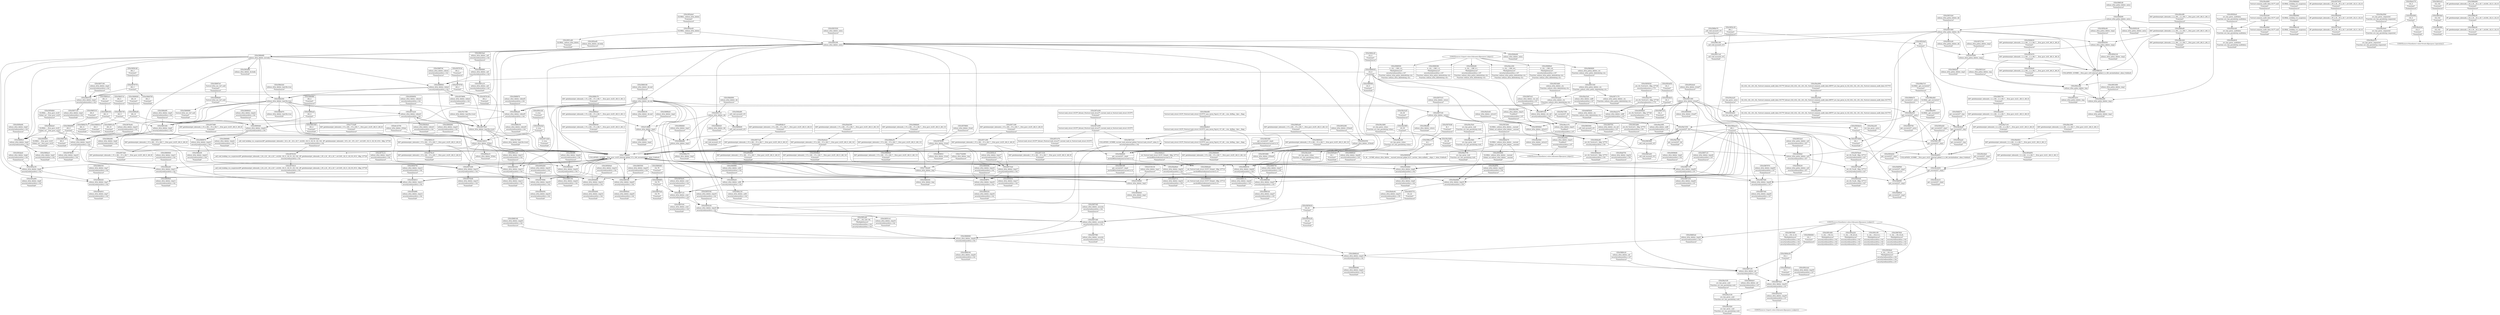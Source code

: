 digraph {
	CE0x514ffd0 [shape=record,shape=Mrecord,label="{CE0x514ffd0|selinux_xfrm_delete:_tmp2}"]
	CE0x5853dd0 [shape=record,shape=Mrecord,label="{CE0x5853dd0|selinux_xfrm_delete:_ctx|Function::selinux_xfrm_delete&Arg::ctx::|*SummSource*}"]
	CE0x58a3b90 [shape=record,shape=Mrecord,label="{CE0x58a3b90|i16_39|*Constant*|*SummSink*}"]
	CE0x58df4f0 [shape=record,shape=Mrecord,label="{CE0x58df4f0|get_current227:_tmp3}"]
	CE0x5852ad0 [shape=record,shape=Mrecord,label="{CE0x5852ad0|selinux_xfrm_delete:_ctx|Function::selinux_xfrm_delete&Arg::ctx::}"]
	CE0x58671c0 [shape=record,shape=Mrecord,label="{CE0x58671c0|selinux_xfrm_delete:_cred|security/selinux/xfrm.c,142}"]
	CE0x58670a0 [shape=record,shape=Mrecord,label="{CE0x58670a0|i32_78|*Constant*|*SummSink*}"]
	CE0x586fac0 [shape=record,shape=Mrecord,label="{CE0x586fac0|selinux_xfrm_delete:_tmp5|security/selinux/xfrm.c,142|*SummSink*}"]
	CE0x585ff70 [shape=record,shape=Mrecord,label="{CE0x585ff70|selinux_xfrm_delete:_tmp18|security/selinux/xfrm.c,142}"]
	CE0x58713d0 [shape=record,shape=Mrecord,label="{CE0x58713d0|i64*_getelementptr_inbounds_(_15_x_i64_,_15_x_i64_*___llvm_gcov_ctr25,_i64_0,_i64_9)|*Constant*|*SummSource*}"]
	CE0x58a4440 [shape=record,shape=Mrecord,label="{CE0x58a4440|%struct.common_audit_data.1017*_null|*Constant*}"]
	CE0x58533c0 [shape=record,shape=Mrecord,label="{CE0x58533c0|selinux_xfrm_policy_delete:_tmp|*SummSource*}"]
	CE0x58a35e0 [shape=record,shape=Mrecord,label="{CE0x58a35e0|avc_has_perm:_tsid|Function::avc_has_perm&Arg::tsid::|*SummSource*}"]
	CE0x5856490 [shape=record,shape=Mrecord,label="{CE0x5856490|selinux_xfrm_delete:_if.end7|*SummSink*}"]
	"CONST[source:0(mediator),value:2(dynamic)][purpose:{subject}]"
	CE0x58a6750 [shape=record,shape=Mrecord,label="{CE0x58a6750|selinux_xfrm_delete:_tmp32|security/selinux/xfrm.c,150|*SummSource*}"]
	CE0x5858fa0 [shape=record,shape=Mrecord,label="{CE0x5858fa0|selinux_xfrm_policy_delete:_call|security/selinux/xfrm.c,327}"]
	CE0x5869970 [shape=record,shape=Mrecord,label="{CE0x5869970|selinux_xfrm_delete:_tmp23|security/selinux/xfrm.c,144}"]
	CE0x5881bc0 [shape=record,shape=Mrecord,label="{CE0x5881bc0|selinux_xfrm_delete:_tmp13|security/selinux/xfrm.c,142|*SummSink*}"]
	CE0x5864750 [shape=record,shape=Mrecord,label="{CE0x5864750|i64_5|*Constant*}"]
	CE0x58989e0 [shape=record,shape=Mrecord,label="{CE0x58989e0|4:_i32,_:_CRE_4,8_|*MultipleSource*|security/selinux/xfrm.c,147|Function::selinux_xfrm_policy_delete&Arg::ctx::|Function::selinux_xfrm_delete&Arg::ctx::}"]
	CE0x5851bc0 [shape=record,shape=Mrecord,label="{CE0x5851bc0|selinux_xfrm_policy_delete:_call|security/selinux/xfrm.c,327|*SummSource*}"]
	CE0x58c8ea0 [shape=record,shape=Mrecord,label="{CE0x58c8ea0|get_current227:_tmp}"]
	CE0x5865310 [shape=record,shape=Mrecord,label="{CE0x5865310|i64_0|*Constant*|*SummSource*}"]
	CE0x5884eb0 [shape=record,shape=Mrecord,label="{CE0x5884eb0|selinux_xfrm_delete:_tmp24|security/selinux/xfrm.c,144}"]
	CE0x58a4860 [shape=record,shape=Mrecord,label="{CE0x58a4860|%struct.common_audit_data.1017*_null|*Constant*|*SummSource*}"]
	CE0x5868980 [shape=record,shape=Mrecord,label="{CE0x5868980|%struct.xfrm_sec_ctx*_null|*Constant*|*SummSink*}"]
	CE0x58691a0 [shape=record,shape=Mrecord,label="{CE0x58691a0|i64_10|*Constant*|*SummSink*}"]
	CE0x5866760 [shape=record,shape=Mrecord,label="{CE0x5866760|get_current227:_entry|*SummSink*}"]
	CE0x586bc40 [shape=record,shape=Mrecord,label="{CE0x586bc40|GLOBAL:_lockdep_rcu_suspicious|*Constant*|*SummSink*}"]
	CE0x585c460 [shape=record,shape=Mrecord,label="{CE0x585c460|4:_i32,_:_CR_0,4_|*MultipleSource*|security/selinux/xfrm.c,142|security/selinux/xfrm.c,142|security/selinux/xfrm.c,147}"]
	CE0x58566d0 [shape=record,shape=Mrecord,label="{CE0x58566d0|selinux_xfrm_delete:_tmp8|security/selinux/xfrm.c,142|*SummSource*}"]
	CE0x58a2690 [shape=record,shape=Mrecord,label="{CE0x58a2690|i32_(i32,_i32,_i16,_i32,_%struct.common_audit_data.1017*)*_bitcast_(i32_(i32,_i32,_i16,_i32,_%struct.common_audit_data.495*)*_avc_has_perm_to_i32_(i32,_i32,_i16,_i32,_%struct.common_audit_data.1017*)*)|*Constant*|*SummSource*}"]
	CE0x5869350 [shape=record,shape=Mrecord,label="{CE0x5869350|i64_11|*Constant*}"]
	CE0x586d090 [shape=record,shape=Mrecord,label="{CE0x586d090|selinux_xfrm_delete:_bb|*SummSource*}"]
	CE0x58856a0 [shape=record,shape=Mrecord,label="{CE0x58856a0|selinux_xfrm_delete:_tmp25|security/selinux/xfrm.c,144|*SummSink*}"]
	CE0x58a5e40 [shape=record,shape=Mrecord,label="{CE0x58a5e40|selinux_xfrm_delete:_retval.0|*SummSource*}"]
	CE0x585b890 [shape=record,shape=Mrecord,label="{CE0x585b890|selinux_xfrm_delete:_tmp14|security/selinux/xfrm.c,142}"]
	CE0x5865c10 [shape=record,shape=Mrecord,label="{CE0x5865c10|i64*_getelementptr_inbounds_(_15_x_i64_,_15_x_i64_*___llvm_gcov_ctr25,_i64_0,_i64_6)|*Constant*}"]
	CE0x586a950 [shape=record,shape=Mrecord,label="{CE0x586a950|GLOBAL:_get_current227|*Constant*|*SummSink*}"]
	CE0x58816f0 [shape=record,shape=Mrecord,label="{CE0x58816f0|get_current227:_tmp4|./arch/x86/include/asm/current.h,14|*SummSink*}"]
	CE0x588beb0 [shape=record,shape=Mrecord,label="{CE0x588beb0|selinux_xfrm_delete:_tmp3}"]
	CE0x585a220 [shape=record,shape=Mrecord,label="{CE0x585a220|4:_i32,_:_CR_20,24_|*MultipleSource*|security/selinux/xfrm.c,142|security/selinux/xfrm.c,142|security/selinux/xfrm.c,147}"]
	CE0x58a38f0 [shape=record,shape=Mrecord,label="{CE0x58a38f0|i16_39|*Constant*}"]
	CE0x5853470 [shape=record,shape=Mrecord,label="{CE0x5853470|i64*_getelementptr_inbounds_(_2_x_i64_,_2_x_i64_*___llvm_gcov_ctr9,_i64_0,_i64_0)|*Constant*}"]
	CE0x58a3cf0 [shape=record,shape=Mrecord,label="{CE0x58a3cf0|avc_has_perm:_tclass|Function::avc_has_perm&Arg::tclass::}"]
	CE0x586c180 [shape=record,shape=Mrecord,label="{CE0x586c180|_call_void_mcount()_#3}"]
	CE0x585e0a0 [shape=record,shape=Mrecord,label="{CE0x585e0a0|i1_true|*Constant*}"]
	CE0x584c2d0 [shape=record,shape=Mrecord,label="{CE0x584c2d0|selinux_xfrm_policy_delete:_tmp}"]
	CE0x586e670 [shape=record,shape=Mrecord,label="{CE0x586e670|selinux_xfrm_delete:_land.lhs.true|*SummSink*}"]
	CE0x6f0db10 [shape=record,shape=Mrecord,label="{CE0x6f0db10|i64*_getelementptr_inbounds_(_15_x_i64_,_15_x_i64_*___llvm_gcov_ctr25,_i64_0,_i64_0)|*Constant*|*SummSource*}"]
	CE0x58561d0 [shape=record,shape=Mrecord,label="{CE0x58561d0|i64_3|*Constant*|*SummSource*}"]
	CE0x5858e90 [shape=record,shape=Mrecord,label="{CE0x5858e90|selinux_xfrm_delete:_tmp5|security/selinux/xfrm.c,142|*SummSource*}"]
	CE0x58a4b30 [shape=record,shape=Mrecord,label="{CE0x58a4b30|avc_has_perm:_auditdata|Function::avc_has_perm&Arg::auditdata::|*SummSink*}"]
	CE0x5854ee0 [shape=record,shape=Mrecord,label="{CE0x5854ee0|selinux_xfrm_delete:_cred|security/selinux/xfrm.c,142|*SummSource*}"]
	CE0x5855a30 [shape=record,shape=Mrecord,label="{CE0x5855a30|i32_22|*Constant*|*SummSink*}"]
	CE0x58853f0 [shape=record,shape=Mrecord,label="{CE0x58853f0|selinux_xfrm_delete:_tmp25|security/selinux/xfrm.c,144}"]
	CE0x5887230 [shape=record,shape=Mrecord,label="{CE0x5887230|selinux_xfrm_delete:_tmp28|security/selinux/xfrm.c,147|*SummSink*}"]
	CE0x58759f0 [shape=record,shape=Mrecord,label="{CE0x58759f0|i64*_getelementptr_inbounds_(_15_x_i64_,_15_x_i64_*___llvm_gcov_ctr25,_i64_0,_i64_8)|*Constant*|*SummSource*}"]
	CE0x58e0fc0 [shape=record,shape=Mrecord,label="{CE0x58e0fc0|i64*_getelementptr_inbounds_(_2_x_i64_,_2_x_i64_*___llvm_gcov_ctr21,_i64_0,_i64_1)|*Constant*}"]
	CE0x586a4b0 [shape=record,shape=Mrecord,label="{CE0x586a4b0|GLOBAL:_get_current227|*Constant*}"]
	CE0x5878660 [shape=record,shape=Mrecord,label="{CE0x5878660|selinux_xfrm_delete:_if.end|*SummSource*}"]
	CE0x5883940 [shape=record,shape=Mrecord,label="{CE0x5883940|_call_void_mcount()_#3|*SummSource*}"]
	CE0x58865b0 [shape=record,shape=Mrecord,label="{CE0x58865b0|selinux_xfrm_delete:_tmp27|security/selinux/xfrm.c,145}"]
	CE0x77d2b00 [shape=record,shape=Mrecord,label="{CE0x77d2b00|COLLAPSED:_GCMRE___llvm_gcov_ctr25_internal_global_15_x_i64_zeroinitializer:_elem_0:default:}"]
	CE0x584e8c0 [shape=record,shape=Mrecord,label="{CE0x584e8c0|selinux_xfrm_delete:_do.end}"]
	CE0x585ddc0 [shape=record,shape=Mrecord,label="{CE0x585ddc0|i64_1|*Constant*}"]
	CE0x5859db0 [shape=record,shape=Mrecord,label="{CE0x5859db0|GLOBAL:___llvm_gcov_ctr25|Global_var:__llvm_gcov_ctr25|*SummSource*}"]
	CE0x585abe0 [shape=record,shape=Mrecord,label="{CE0x585abe0|selinux_xfrm_delete:_tmp6|security/selinux/xfrm.c,142|*SummSource*}"]
	CE0x585ac50 [shape=record,shape=Mrecord,label="{CE0x585ac50|selinux_xfrm_delete:_tmp6|security/selinux/xfrm.c,142}"]
	CE0x588f580 [shape=record,shape=Mrecord,label="{CE0x588f580|i32_0|*Constant*|*SummSink*}"]
	CE0x58a31f0 [shape=record,shape=Mrecord,label="{CE0x58a31f0|avc_has_perm:_ssid|Function::avc_has_perm&Arg::ssid::|*SummSource*}"]
	CE0x586b6f0 [shape=record,shape=Mrecord,label="{CE0x586b6f0|selinux_xfrm_delete:_do.body}"]
	CE0x585a0a0 [shape=record,shape=Mrecord,label="{CE0x585a0a0|selinux_xfrm_delete:_if.end7|*SummSource*}"]
	CE0x585d750 [shape=record,shape=Mrecord,label="{CE0x585d750|selinux_xfrm_delete:_tmp12|security/selinux/xfrm.c,142|*SummSource*}"]
	CE0x58594b0 [shape=record,shape=Mrecord,label="{CE0x58594b0|selinux_xfrm_delete:_retval.0}"]
	CE0x58a6390 [shape=record,shape=Mrecord,label="{CE0x58a6390|i64*_getelementptr_inbounds_(_15_x_i64_,_15_x_i64_*___llvm_gcov_ctr25,_i64_0,_i64_14)|*Constant*|*SummSource*}"]
	CE0x58950e0 [shape=record,shape=Mrecord,label="{CE0x58950e0|i32_1|*Constant*|*SummSink*}"]
	CE0x5866bc0 [shape=record,shape=Mrecord,label="{CE0x5866bc0|_ret_%struct.task_struct.1015*_%tmp4,_!dbg_!27714|./arch/x86/include/asm/current.h,14|*SummSource*}"]
	CE0x586f2e0 [shape=record,shape=Mrecord,label="{CE0x586f2e0|selinux_xfrm_policy_delete:_tmp3|*SummSink*}"]
	CE0x5886a50 [shape=record,shape=Mrecord,label="{CE0x5886a50|i64*_getelementptr_inbounds_(_15_x_i64_,_15_x_i64_*___llvm_gcov_ctr25,_i64_0,_i64_13)|*Constant*}"]
	CE0x58a25d0 [shape=record,shape=Mrecord,label="{CE0x58a25d0|i32_(i32,_i32,_i16,_i32,_%struct.common_audit_data.1017*)*_bitcast_(i32_(i32,_i32,_i16,_i32,_%struct.common_audit_data.495*)*_avc_has_perm_to_i32_(i32,_i32,_i16,_i32,_%struct.common_audit_data.1017*)*)|*Constant*}"]
	CE0x58df560 [shape=record,shape=Mrecord,label="{CE0x58df560|get_current227:_tmp3|*SummSource*}"]
	CE0x58682e0 [shape=record,shape=Mrecord,label="{CE0x58682e0|selinux_xfrm_delete:_tmp21|security/selinux/xfrm.c,142}"]
	CE0x5851a80 [shape=record,shape=Mrecord,label="{CE0x5851a80|GLOBAL:_selinux_xfrm_delete|*Constant*|*SummSink*}"]
	CE0x5875e60 [shape=record,shape=Mrecord,label="{CE0x5875e60|_ret_i32_%call,_!dbg_!27713|security/selinux/xfrm.c,327}"]
	CE0x586b620 [shape=record,shape=Mrecord,label="{CE0x586b620|selinux_xfrm_delete:_bb|*SummSink*}"]
	CE0x5864000 [shape=record,shape=Mrecord,label="{CE0x5864000|i8*_getelementptr_inbounds_(_45_x_i8_,_45_x_i8_*_.str1245,_i32_0,_i32_0)|*Constant*}"]
	CE0x58646e0 [shape=record,shape=Mrecord,label="{CE0x58646e0|selinux_xfrm_delete:_tobool1|security/selinux/xfrm.c,142|*SummSink*}"]
	CE0x58a7800 [shape=record,shape=Mrecord,label="{CE0x58a7800|%struct.task_struct.1015*_(%struct.task_struct.1015**)*_asm_movq_%gs:$_1:P_,$0_,_r,im,_dirflag_,_fpsr_,_flags_|*SummSink*}"]
	CE0x585c7c0 [shape=record,shape=Mrecord,label="{CE0x585c7c0|selinux_xfrm_delete:_bb}"]
	CE0x58653d0 [shape=record,shape=Mrecord,label="{CE0x58653d0|i64_0|*Constant*|*SummSink*}"]
	CE0x5878b50 [shape=record,shape=Mrecord,label="{CE0x5878b50|selinux_xfrm_delete:_tmp10|security/selinux/xfrm.c,142|*SummSink*}"]
	CE0x58a1f90 [shape=record,shape=Mrecord,label="{CE0x58a1f90|selinux_xfrm_delete:_tmp31|*LoadInst*|security/selinux/xfrm.c,147|*SummSource*}"]
	CE0x58694d0 [shape=record,shape=Mrecord,label="{CE0x58694d0|selinux_xfrm_delete:_tmp22|security/selinux/xfrm.c,144}"]
	CE0x5860840 [shape=record,shape=Mrecord,label="{CE0x5860840|selinux_xfrm_delete:_tmp11|security/selinux/xfrm.c,142|*SummSource*}"]
	CE0x5885500 [shape=record,shape=Mrecord,label="{CE0x5885500|selinux_xfrm_delete:_tmp25|security/selinux/xfrm.c,144|*SummSource*}"]
	CE0x5866180 [shape=record,shape=Mrecord,label="{CE0x5866180|selinux_xfrm_delete:_do.end|*SummSource*}"]
	CE0x5872e20 [shape=record,shape=Mrecord,label="{CE0x5872e20|selinux_xfrm_delete:_tobool1|security/selinux/xfrm.c,142}"]
	CE0x586d690 [shape=record,shape=Mrecord,label="{CE0x586d690|i64_0|*Constant*}"]
	CE0x5868480 [shape=record,shape=Mrecord,label="{CE0x5868480|selinux_xfrm_delete:_tmp21|security/selinux/xfrm.c,142|*SummSink*}"]
	CE0x586e540 [shape=record,shape=Mrecord,label="{CE0x586e540|selinux_xfrm_delete:_land.lhs.true}"]
	CE0x5853680 [shape=record,shape=Mrecord,label="{CE0x5853680|selinux_xfrm_delete:_if.then6|*SummSink*}"]
	CE0x58919a0 [shape=record,shape=Mrecord,label="{CE0x58919a0|selinux_xfrm_delete:_call|security/selinux/xfrm.c,142|*SummSource*}"]
	CE0x58a7500 [shape=record,shape=Mrecord,label="{CE0x58a7500|get_current227:_bb|*SummSink*}"]
	CE0x585eeb0 [shape=record,shape=Mrecord,label="{CE0x585eeb0|get_current227:_tmp1|*SummSource*}"]
	CE0x5898500 [shape=record,shape=Mrecord,label="{CE0x5898500|4:_i32,_:_CRE_2,4_|*MultipleSource*|security/selinux/xfrm.c,147|Function::selinux_xfrm_policy_delete&Arg::ctx::|Function::selinux_xfrm_delete&Arg::ctx::}"]
	CE0x5868060 [shape=record,shape=Mrecord,label="{CE0x5868060|selinux_xfrm_delete:_tmp20|security/selinux/xfrm.c,142}"]
	CE0x58c4da0 [shape=record,shape=Mrecord,label="{CE0x58c4da0|get_current227:_tmp2|*SummSource*}"]
	CE0x5889b90 [shape=record,shape=Mrecord,label="{CE0x5889b90|_call_void_mcount()_#3}"]
	CE0x5875c80 [shape=record,shape=Mrecord,label="{CE0x5875c80|selinux_xfrm_delete:_tmp15|security/selinux/xfrm.c,142}"]
	CE0x58a44e0 [shape=record,shape=Mrecord,label="{CE0x58a44e0|avc_has_perm:_requested|Function::avc_has_perm&Arg::requested::}"]
	CE0x5857190 [shape=record,shape=Mrecord,label="{CE0x5857190|selinux_xfrm_delete:_tmp4|security/selinux/xfrm.c,142|*SummSource*}"]
	CE0x58876d0 [shape=record,shape=Mrecord,label="{CE0x58876d0|selinux_xfrm_delete:_tmp29|security/selinux/xfrm.c,147}"]
	CE0x586d7d0 [shape=record,shape=Mrecord,label="{CE0x586d7d0|selinux_xfrm_delete:_tmp4|security/selinux/xfrm.c,142}"]
	CE0x585ebe0 [shape=record,shape=Mrecord,label="{CE0x585ebe0|GLOBAL:_selinux_xfrm_delete|*Constant*|*SummSource*}"]
	CE0x586a7c0 [shape=record,shape=Mrecord,label="{CE0x586a7c0|GLOBAL:_get_current227|*Constant*|*SummSource*}"]
	CE0x585b450 [shape=record,shape=Mrecord,label="{CE0x585b450|selinux_xfrm_delete:_tmp16|security/selinux/xfrm.c,142|*SummSink*}"]
	CE0x587e290 [shape=record,shape=Mrecord,label="{CE0x587e290|%struct.task_struct.1015**_bitcast_(%struct.task_struct**_current_task_to_%struct.task_struct.1015**)|*Constant*|*SummSource*}"]
	CE0x58a4090 [shape=record,shape=Mrecord,label="{CE0x58a4090|i32_4|*Constant*}"]
	"CONST[source:0(mediator),value:0(static)][purpose:{operation}]"
	CE0x588d340 [shape=record,shape=Mrecord,label="{CE0x588d340|selinux_xfrm_delete:_tmp|*SummSink*}"]
	CE0x584f290 [shape=record,shape=Mrecord,label="{CE0x584f290|selinux_xfrm_policy_delete:_entry}"]
	CE0x5853c00 [shape=record,shape=Mrecord,label="{CE0x5853c00|selinux_xfrm_policy_delete:_bb|*SummSink*}"]
	CE0x77d2990 [shape=record,shape=Mrecord,label="{CE0x77d2990|selinux_xfrm_delete:_tmp|*SummSource*}"]
	CE0x5891a10 [shape=record,shape=Mrecord,label="{CE0x5891a10|selinux_xfrm_delete:_call|security/selinux/xfrm.c,142|*SummSink*}"]
	CE0x58a3150 [shape=record,shape=Mrecord,label="{CE0x58a3150|avc_has_perm:_ssid|Function::avc_has_perm&Arg::ssid::}"]
	CE0x5150040 [shape=record,shape=Mrecord,label="{CE0x5150040|selinux_xfrm_delete:_tmp1}"]
	CE0x58551c0 [shape=record,shape=Mrecord,label="{CE0x58551c0|selinux_xfrm_delete:_tmp19|security/selinux/xfrm.c,142|*SummSink*}"]
	CE0x58591d0 [shape=record,shape=Mrecord,label="{CE0x58591d0|selinux_xfrm_policy_delete:_entry|*SummSink*}"]
	CE0x5884cf0 [shape=record,shape=Mrecord,label="{CE0x5884cf0|selinux_xfrm_delete:_tmp23|security/selinux/xfrm.c,144|*SummSink*}"]
	CE0x58687e0 [shape=record,shape=Mrecord,label="{CE0x58687e0|%struct.xfrm_sec_ctx*_null|*Constant*|*SummSource*}"]
	CE0x585d610 [shape=record,shape=Mrecord,label="{CE0x585d610|selinux_xfrm_delete:_tmp12|security/selinux/xfrm.c,142}"]
	CE0x58860a0 [shape=record,shape=Mrecord,label="{CE0x58860a0|selinux_xfrm_delete:_tmp26|security/selinux/xfrm.c,145|*SummSource*}"]
	CE0x5852290 [shape=record,shape=Mrecord,label="{CE0x5852290|selinux_xfrm_delete:_if.then6|*SummSource*}"]
	CE0x5857410 [shape=record,shape=Mrecord,label="{CE0x5857410|selinux_xfrm_delete:_return|*SummSource*}"]
	CE0x5897c50 [shape=record,shape=Mrecord,label="{CE0x5897c50|selinux_xfrm_delete:_sid|security/selinux/xfrm.c,147}"]
	CE0x5881680 [shape=record,shape=Mrecord,label="{CE0x5881680|get_current227:_tmp4|./arch/x86/include/asm/current.h,14|*SummSource*}"]
	CE0x586f540 [shape=record,shape=Mrecord,label="{CE0x586f540|i64*_getelementptr_inbounds_(_15_x_i64_,_15_x_i64_*___llvm_gcov_ctr25,_i64_0,_i64_1)|*Constant*|*SummSink*}"]
	CE0x58a7360 [shape=record,shape=Mrecord,label="{CE0x58a7360|get_current227:_bb|*SummSource*}"]
	CE0x58838a0 [shape=record,shape=Mrecord,label="{CE0x58838a0|_call_void_mcount()_#3}"]
	CE0x58a3750 [shape=record,shape=Mrecord,label="{CE0x58a3750|avc_has_perm:_tsid|Function::avc_has_perm&Arg::tsid::|*SummSink*}"]
	CE0x586e280 [shape=record,shape=Mrecord,label="{CE0x586e280|selinux_xfrm_policy_delete:_tmp1}"]
	CE0x76176d0 [shape=record,shape=Mrecord,label="{CE0x76176d0|selinux_xfrm_delete:_land.lhs.true2|*SummSink*}"]
	CE0x586c420 [shape=record,shape=Mrecord,label="{CE0x586c420|i64*_getelementptr_inbounds_(_2_x_i64_,_2_x_i64_*___llvm_gcov_ctr9,_i64_0,_i64_1)|*Constant*|*SummSink*}"]
	CE0x584b6e0 [shape=record,shape=Mrecord,label="{CE0x584b6e0|selinux_xfrm_delete:_tmp1|*SummSink*}"]
	CE0x586a120 [shape=record,shape=Mrecord,label="{CE0x586a120|selinux_xfrm_delete:_call4|security/selinux/xfrm.c,142|*SummSink*}"]
	CE0x58754c0 [shape=record,shape=Mrecord,label="{CE0x58754c0|i8*_getelementptr_inbounds_(_45_x_i8_,_45_x_i8_*_.str1245,_i32_0,_i32_0)|*Constant*|*SummSink*}"]
	CE0x5886320 [shape=record,shape=Mrecord,label="{CE0x5886320|selinux_xfrm_delete:_tmp27|security/selinux/xfrm.c,145|*SummSink*}"]
	CE0x5868c50 [shape=record,shape=Mrecord,label="{CE0x5868c50|selinux_xfrm_delete:_tobool5|security/selinux/xfrm.c,144|*SummSink*}"]
	CE0x585d120 [shape=record,shape=Mrecord,label="{CE0x585d120|selinux_xfrm_policy_delete:_tmp2|*SummSink*}"]
	CE0x5897f30 [shape=record,shape=Mrecord,label="{CE0x5897f30|selinux_xfrm_delete:_ctx_sid|security/selinux/xfrm.c,147|*SummSink*}"]
	CE0x58a2800 [shape=record,shape=Mrecord,label="{CE0x58a2800|i32_(i32,_i32,_i16,_i32,_%struct.common_audit_data.1017*)*_bitcast_(i32_(i32,_i32,_i16,_i32,_%struct.common_audit_data.495*)*_avc_has_perm_to_i32_(i32,_i32,_i16,_i32,_%struct.common_audit_data.1017*)*)|*Constant*|*SummSink*}"]
	CE0x5851d10 [shape=record,shape=Mrecord,label="{CE0x5851d10|selinux_xfrm_policy_delete:_tmp|*SummSink*}"]
	CE0x585d4b0 [shape=record,shape=Mrecord,label="{CE0x585d4b0|selinux_xfrm_delete:_tmp8|security/selinux/xfrm.c,142}"]
	CE0x5853f40 [shape=record,shape=Mrecord,label="{CE0x5853f40|GLOBAL:_selinux_xfrm_delete.__warned|Global_var:selinux_xfrm_delete.__warned|*SummSource*}"]
	CE0x5875c10 [shape=record,shape=Mrecord,label="{CE0x5875c10|selinux_xfrm_delete:_tmp15|security/selinux/xfrm.c,142|*SummSource*}"]
	CE0x585f230 [shape=record,shape=Mrecord,label="{CE0x585f230|selinux_xfrm_policy_delete:_call|security/selinux/xfrm.c,327|*SummSink*}"]
	CE0x586eb80 [shape=record,shape=Mrecord,label="{CE0x586eb80|selinux_xfrm_delete:_tmp9|security/selinux/xfrm.c,142|*SummSink*}"]
	CE0x585caf0 [shape=record,shape=Mrecord,label="{CE0x585caf0|128:_i8*,_:_CR_128,136_|*MultipleSource*|security/selinux/xfrm.c,142|security/selinux/xfrm.c,142}"]
	CE0x58810d0 [shape=record,shape=Mrecord,label="{CE0x58810d0|selinux_xfrm_delete:_tmp9|security/selinux/xfrm.c,142}"]
	CE0x5868b70 [shape=record,shape=Mrecord,label="{CE0x5868b70|selinux_xfrm_delete:_tobool5|security/selinux/xfrm.c,144|*SummSource*}"]
	CE0x58871c0 [shape=record,shape=Mrecord,label="{CE0x58871c0|selinux_xfrm_delete:_tmp28|security/selinux/xfrm.c,147|*SummSource*}"]
	CE0x5851800 [shape=record,shape=Mrecord,label="{CE0x5851800|selinux_xfrm_policy_delete:_tmp1|*SummSource*}"]
	CE0x585a6c0 [shape=record,shape=Mrecord,label="{CE0x585a6c0|i32_3|*Constant*}"]
	CE0x58661f0 [shape=record,shape=Mrecord,label="{CE0x58661f0|selinux_xfrm_delete:_do.end|*SummSink*}"]
	CE0x585a530 [shape=record,shape=Mrecord,label="{CE0x585a530|selinux_xfrm_delete:_tmp30|security/selinux/xfrm.c,147|*SummSink*}"]
	CE0x5886030 [shape=record,shape=Mrecord,label="{CE0x5886030|selinux_xfrm_delete:_tmp26|security/selinux/xfrm.c,145}"]
	CE0x586b960 [shape=record,shape=Mrecord,label="{CE0x586b960|GLOBAL:_lockdep_rcu_suspicious|*Constant*}"]
	CE0x58a4170 [shape=record,shape=Mrecord,label="{CE0x58a4170|i32_4|*Constant*|*SummSource*}"]
	CE0x58a62a0 [shape=record,shape=Mrecord,label="{CE0x58a62a0|i64*_getelementptr_inbounds_(_15_x_i64_,_15_x_i64_*___llvm_gcov_ctr25,_i64_0,_i64_14)|*Constant*}"]
	CE0x586d2e0 [shape=record,shape=Mrecord,label="{CE0x586d2e0|GLOBAL:___llvm_gcov_ctr25|Global_var:__llvm_gcov_ctr25}"]
	CE0x586eed0 [shape=record,shape=Mrecord,label="{CE0x586eed0|selinux_xfrm_delete:_tmp11|security/selinux/xfrm.c,142}"]
	CE0x6c32700 [shape=record,shape=Mrecord,label="{CE0x6c32700|selinux_xfrm_delete:_if.then|*SummSource*}"]
	CE0x5875450 [shape=record,shape=Mrecord,label="{CE0x5875450|i8*_getelementptr_inbounds_(_45_x_i8_,_45_x_i8_*_.str1245,_i32_0,_i32_0)|*Constant*|*SummSource*}"]
	CE0x5866ab0 [shape=record,shape=Mrecord,label="{CE0x5866ab0|_ret_%struct.task_struct.1015*_%tmp4,_!dbg_!27714|./arch/x86/include/asm/current.h,14}"]
	CE0x585fd30 [shape=record,shape=Mrecord,label="{CE0x585fd30|selinux_xfrm_delete:_tmp17|security/selinux/xfrm.c,142|*SummSink*}"]
	CE0x586e9f0 [shape=record,shape=Mrecord,label="{CE0x586e9f0|%struct.task_struct.1015*_(%struct.task_struct.1015**)*_asm_movq_%gs:$_1:P_,$0_,_r,im,_dirflag_,_fpsr_,_flags_|*SummSource*}"]
	CE0x5863f90 [shape=record,shape=Mrecord,label="{CE0x5863f90|i32_142|*Constant*|*SummSink*}"]
	CE0x5855340 [shape=record,shape=Mrecord,label="{CE0x5855340|selinux_xfrm_delete:_tmp19|security/selinux/xfrm.c,142|*SummSource*}"]
	CE0x5855770 [shape=record,shape=Mrecord,label="{CE0x5855770|i32_22|*Constant*|*SummSource*}"]
	CE0x5871fe0 [shape=record,shape=Mrecord,label="{CE0x5871fe0|i64*_getelementptr_inbounds_(_15_x_i64_,_15_x_i64_*___llvm_gcov_ctr25,_i64_0,_i64_8)|*Constant*|*SummSink*}"]
	CE0x5897be0 [shape=record,shape=Mrecord,label="{CE0x5897be0|selinux_xfrm_delete:_tmp30|security/selinux/xfrm.c,147}"]
	CE0x586bbb0 [shape=record,shape=Mrecord,label="{CE0x586bbb0|GLOBAL:_lockdep_rcu_suspicious|*Constant*|*SummSource*}"]
	CE0x5859520 [shape=record,shape=Mrecord,label="{CE0x5859520|_ret_i32_%retval.0,_!dbg_!27728|security/selinux/avc.c,775|*SummSource*}"]
	CE0x5892c20 [shape=record,shape=Mrecord,label="{CE0x5892c20|i32_0|*Constant*|*SummSource*}"]
	CE0x585ad60 [shape=record,shape=Mrecord,label="{CE0x585ad60|selinux_xfrm_delete:_tmp6|security/selinux/xfrm.c,142|*SummSink*}"]
	CE0x58a3a20 [shape=record,shape=Mrecord,label="{CE0x58a3a20|i16_39|*Constant*|*SummSource*}"]
	CE0x585a4c0 [shape=record,shape=Mrecord,label="{CE0x585a4c0|avc_has_perm:_entry}"]
	CE0x58a42e0 [shape=record,shape=Mrecord,label="{CE0x58a42e0|i32_4|*Constant*|*SummSink*}"]
	"CONST[source:0(mediator),value:2(dynamic)][purpose:{object}]"
	CE0x5867030 [shape=record,shape=Mrecord,label="{CE0x5867030|selinux_xfrm_delete:_cred|security/selinux/xfrm.c,142|*SummSink*}"]
	CE0x5869620 [shape=record,shape=Mrecord,label="{CE0x5869620|selinux_xfrm_delete:_tmp22|security/selinux/xfrm.c,144|*SummSource*}"]
	CE0x5860080 [shape=record,shape=Mrecord,label="{CE0x5860080|selinux_xfrm_delete:_tmp18|security/selinux/xfrm.c,142|*SummSource*}"]
	CE0x58647c0 [shape=record,shape=Mrecord,label="{CE0x58647c0|i64_5|*Constant*|*SummSource*}"]
	CE0x585c3f0 [shape=record,shape=Mrecord,label="{CE0x585c3f0|4:_i32,_:_CR_8,12_|*MultipleSource*|security/selinux/xfrm.c,142|security/selinux/xfrm.c,142|security/selinux/xfrm.c,147}"]
	CE0x584bd40 [shape=record,shape=Mrecord,label="{CE0x584bd40|selinux_xfrm_delete:_entry|*SummSink*}"]
	CE0x58a3d60 [shape=record,shape=Mrecord,label="{CE0x58a3d60|avc_has_perm:_tclass|Function::avc_has_perm&Arg::tclass::|*SummSource*}"]
	CE0x5890820 [shape=record,shape=Mrecord,label="{CE0x5890820|_call_void_mcount()_#3|*SummSink*}"]
	CE0x58a2270 [shape=record,shape=Mrecord,label="{CE0x58a2270|selinux_xfrm_delete:_call8|security/selinux/xfrm.c,147}"]
	CE0x58693c0 [shape=record,shape=Mrecord,label="{CE0x58693c0|i64_11|*Constant*|*SummSource*}"]
	CE0x58792d0 [shape=record,shape=Mrecord,label="{CE0x58792d0|selinux_xfrm_delete:_tmp15|security/selinux/xfrm.c,142|*SummSink*}"]
	CE0x5887150 [shape=record,shape=Mrecord,label="{CE0x5887150|selinux_xfrm_delete:_tmp28|security/selinux/xfrm.c,147}"]
	CE0x586d270 [shape=record,shape=Mrecord,label="{CE0x586d270|GLOBAL:_selinux_xfrm_delete.__warned|Global_var:selinux_xfrm_delete.__warned}"]
	CE0x5869e70 [shape=record,shape=Mrecord,label="{CE0x5869e70|get_current227:_entry|*SummSource*}"]
	CE0x5886750 [shape=record,shape=Mrecord,label="{CE0x5886750|selinux_xfrm_delete:_tmp27|security/selinux/xfrm.c,145|*SummSource*}"]
	CE0x58a7250 [shape=record,shape=Mrecord,label="{CE0x58a7250|get_current227:_bb}"]
	CE0x5857120 [shape=record,shape=Mrecord,label="{CE0x5857120|selinux_xfrm_delete:_tmp4|security/selinux/xfrm.c,142|*SummSink*}"]
	CE0x58a2a20 [shape=record,shape=Mrecord,label="{CE0x58a2a20|avc_has_perm:_entry|*SummSource*}"]
	CE0x585bc60 [shape=record,shape=Mrecord,label="{CE0x585bc60|selinux_xfrm_policy_delete:_tmp2|*SummSource*}"]
	CE0x58797e0 [shape=record,shape=Mrecord,label="{CE0x58797e0|i64_2|*Constant*|*SummSource*}"]
	CE0x5884b80 [shape=record,shape=Mrecord,label="{CE0x5884b80|selinux_xfrm_delete:_tmp23|security/selinux/xfrm.c,144|*SummSource*}"]
	CE0x5881cc0 [shape=record,shape=Mrecord,label="{CE0x5881cc0|selinux_xfrm_delete:_tmp13|security/selinux/xfrm.c,142|*SummSource*}"]
	CE0x58573a0 [shape=record,shape=Mrecord,label="{CE0x58573a0|i64*_getelementptr_inbounds_(_15_x_i64_,_15_x_i64_*___llvm_gcov_ctr25,_i64_0,_i64_0)|*Constant*}"]
	CE0x588bfb0 [shape=record,shape=Mrecord,label="{CE0x588bfb0|selinux_xfrm_delete:_tmp3|*SummSource*}"]
	CE0x5850b20 [shape=record,shape=Mrecord,label="{CE0x5850b20|i64*_getelementptr_inbounds_(_2_x_i64_,_2_x_i64_*___llvm_gcov_ctr9,_i64_0,_i64_0)|*Constant*|*SummSink*}"]
	CE0x585e620 [shape=record,shape=Mrecord,label="{CE0x585e620|get_current227:_tmp1|*SummSink*}"]
	CE0x5863da0 [shape=record,shape=Mrecord,label="{CE0x5863da0|i32_142|*Constant*}"]
	CE0x586aec0 [shape=record,shape=Mrecord,label="{CE0x586aec0|i64_1|*Constant*}"]
	CE0x58720b0 [shape=record,shape=Mrecord,label="{CE0x58720b0|i64_1|*Constant*|*SummSink*}"]
	CE0x5898390 [shape=record,shape=Mrecord,label="{CE0x5898390|4:_i32,_:_CRE_1,2_|*MultipleSource*|security/selinux/xfrm.c,147|Function::selinux_xfrm_policy_delete&Arg::ctx::|Function::selinux_xfrm_delete&Arg::ctx::}"]
	CE0x5867820 [shape=record,shape=Mrecord,label="{CE0x5867820|4:_i32,_:_CR_16,20_|*MultipleSource*|security/selinux/xfrm.c,142|security/selinux/xfrm.c,142|security/selinux/xfrm.c,147}"]
	CE0x584c6f0 [shape=record,shape=Mrecord,label="{CE0x584c6f0|i64*_getelementptr_inbounds_(_2_x_i64_,_2_x_i64_*___llvm_gcov_ctr9,_i64_0,_i64_1)|*Constant*|*SummSource*}"]
	CE0x5898280 [shape=record,shape=Mrecord,label="{CE0x5898280|4:_i32,_:_CRE_0,1_|*MultipleSource*|security/selinux/xfrm.c,147|Function::selinux_xfrm_policy_delete&Arg::ctx::|Function::selinux_xfrm_delete&Arg::ctx::}"]
	CE0x58a20b0 [shape=record,shape=Mrecord,label="{CE0x58a20b0|selinux_xfrm_delete:_tmp31|*LoadInst*|security/selinux/xfrm.c,147|*SummSink*}"]
	CE0x587e090 [shape=record,shape=Mrecord,label="{CE0x587e090|%struct.task_struct.1015**_bitcast_(%struct.task_struct**_current_task_to_%struct.task_struct.1015**)|*Constant*}"]
	CE0x586f9c0 [shape=record,shape=Mrecord,label="{CE0x586f9c0|selinux_xfrm_delete:_tmp5|security/selinux/xfrm.c,142}"]
	CE0x77d2a00 [shape=record,shape=Mrecord,label="{CE0x77d2a00|selinux_xfrm_delete:_tmp}"]
	CE0x586d700 [shape=record,shape=Mrecord,label="{CE0x586d700|i64_3|*Constant*|*SummSink*}"]
	CE0x5867600 [shape=record,shape=Mrecord,label="{CE0x5867600|4:_i32,_:_CR_12,16_|*MultipleSource*|security/selinux/xfrm.c,142|security/selinux/xfrm.c,142|security/selinux/xfrm.c,147}"]
	CE0x586eff0 [shape=record,shape=Mrecord,label="{CE0x586eff0|selinux_xfrm_delete:_return|*SummSink*}"]
	CE0x58c4e10 [shape=record,shape=Mrecord,label="{CE0x58c4e10|get_current227:_tmp2|*SummSink*}"]
	CE0x5879580 [shape=record,shape=Mrecord,label="{CE0x5879580|selinux_xfrm_delete:_tmp16|security/selinux/xfrm.c,142}"]
	CE0x58a34b0 [shape=record,shape=Mrecord,label="{CE0x58a34b0|avc_has_perm:_tsid|Function::avc_has_perm&Arg::tsid::}"]
	CE0x5856540 [shape=record,shape=Mrecord,label="{CE0x5856540|0:_i8,_:_GCMR_selinux_xfrm_delete.__warned_internal_global_i8_0,_section_.data.unlikely_,_align_1:_elem_0:default:}"]
	CE0x58592e0 [shape=record,shape=Mrecord,label="{CE0x58592e0|avc_has_perm:_auditdata|Function::avc_has_perm&Arg::auditdata::|*SummSource*}"]
	CE0x585e4a0 [shape=record,shape=Mrecord,label="{CE0x585e4a0|_ret_i32_%call,_!dbg_!27713|security/selinux/xfrm.c,327|*SummSink*}"]
	CE0x5868ad0 [shape=record,shape=Mrecord,label="{CE0x5868ad0|selinux_xfrm_delete:_tobool5|security/selinux/xfrm.c,144}"]
	CE0x5876410 [shape=record,shape=Mrecord,label="{CE0x5876410|_call_void_lockdep_rcu_suspicious(i8*_getelementptr_inbounds_(_24_x_i8_,_24_x_i8_*_.str244,_i32_0,_i32_0),_i32_142,_i8*_getelementptr_inbounds_(_45_x_i8_,_45_x_i8_*_.str1245,_i32_0,_i32_0))_#10,_!dbg_!27729|security/selinux/xfrm.c,142|*SummSink*}"]
	CE0x5859f50 [shape=record,shape=Mrecord,label="{CE0x5859f50|GLOBAL:___llvm_gcov_ctr25|Global_var:__llvm_gcov_ctr25|*SummSink*}"]
	CE0x586f1d0 [shape=record,shape=Mrecord,label="{CE0x586f1d0|selinux_xfrm_policy_delete:_entry|*SummSource*}"]
	CE0x5871530 [shape=record,shape=Mrecord,label="{CE0x5871530|i64*_getelementptr_inbounds_(_15_x_i64_,_15_x_i64_*___llvm_gcov_ctr25,_i64_0,_i64_9)|*Constant*|*SummSink*}"]
	CE0x5883a00 [shape=record,shape=Mrecord,label="{CE0x5883a00|_call_void_mcount()_#3|*SummSink*}"]
	CE0x58a71e0 [shape=record,shape=Mrecord,label="{CE0x58a71e0|i64*_getelementptr_inbounds_(_2_x_i64_,_2_x_i64_*___llvm_gcov_ctr21,_i64_0,_i64_0)|*Constant*|*SummSink*}"]
	CE0x58a2cf0 [shape=record,shape=Mrecord,label="{CE0x58a2cf0|avc_has_perm:_entry|*SummSink*}"]
	CE0x5897ec0 [shape=record,shape=Mrecord,label="{CE0x5897ec0|selinux_xfrm_delete:_ctx_sid|security/selinux/xfrm.c,147|*SummSource*}"]
	CE0x58c8f10 [shape=record,shape=Mrecord,label="{CE0x58c8f10|COLLAPSED:_GCMRE___llvm_gcov_ctr21_internal_global_2_x_i64_zeroinitializer:_elem_0:default:}"]
	CE0x586ebf0 [shape=record,shape=Mrecord,label="{CE0x586ebf0|selinux_xfrm_delete:_tmp9|security/selinux/xfrm.c,142|*SummSource*}"]
	CE0x58686d0 [shape=record,shape=Mrecord,label="{CE0x58686d0|%struct.xfrm_sec_ctx*_null|*Constant*}"]
	CE0x58763a0 [shape=record,shape=Mrecord,label="{CE0x58763a0|_call_void_lockdep_rcu_suspicious(i8*_getelementptr_inbounds_(_24_x_i8_,_24_x_i8_*_.str244,_i32_0,_i32_0),_i32_142,_i8*_getelementptr_inbounds_(_45_x_i8_,_45_x_i8_*_.str1245,_i32_0,_i32_0))_#10,_!dbg_!27729|security/selinux/xfrm.c,142|*SummSource*}"]
	CE0x58a49b0 [shape=record,shape=Mrecord,label="{CE0x58a49b0|%struct.common_audit_data.1017*_null|*Constant*|*SummSink*}"]
	CE0x58a6f50 [shape=record,shape=Mrecord,label="{CE0x58a6f50|selinux_xfrm_delete:_tmp33|security/selinux/xfrm.c,150|*SummSource*}"]
	CE0x58523f0 [shape=record,shape=Mrecord,label="{CE0x58523f0|selinux_xfrm_delete:_entry}"]
	CE0x5850550 [shape=record,shape=Mrecord,label="{CE0x5850550|selinux_xfrm_policy_delete:_tmp2}"]
	CE0x6f0da10 [shape=record,shape=Mrecord,label="{CE0x6f0da10|selinux_xfrm_delete:_if.then|*SummSink*}"]
	CE0x58a3e00 [shape=record,shape=Mrecord,label="{CE0x58a3e00|avc_has_perm:_tclass|Function::avc_has_perm&Arg::tclass::|*SummSink*}"]
	CE0x58598e0 [shape=record,shape=Mrecord,label="{CE0x58598e0|i64*_getelementptr_inbounds_(_15_x_i64_,_15_x_i64_*___llvm_gcov_ctr25,_i64_0,_i64_14)|*Constant*|*SummSink*}"]
	CE0x58a4cd0 [shape=record,shape=Mrecord,label="{CE0x58a4cd0|avc_has_perm:_auditdata|Function::avc_has_perm&Arg::auditdata::}"]
	CE0x5856740 [shape=record,shape=Mrecord,label="{CE0x5856740|selinux_xfrm_delete:_tmp8|security/selinux/xfrm.c,142|*SummSink*}"]
	CE0x585bb20 [shape=record,shape=Mrecord,label="{CE0x585bb20|_ret_i32_%retval.0,_!dbg_!27751|security/selinux/xfrm.c,150|*SummSink*}"]
	CE0x5878ee0 [shape=record,shape=Mrecord,label="{CE0x5878ee0|_ret_i32_%call,_!dbg_!27713|security/selinux/xfrm.c,327|*SummSource*}"]
	CE0x586f4a0 [shape=record,shape=Mrecord,label="{CE0x586f4a0|i64*_getelementptr_inbounds_(_15_x_i64_,_15_x_i64_*___llvm_gcov_ctr25,_i64_0,_i64_1)|*Constant*}"]
	CE0x586a5c0 [shape=record,shape=Mrecord,label="{CE0x586a5c0|get_current227:_entry}"]
	CE0x5878cc0 [shape=record,shape=Mrecord,label="{CE0x5878cc0|i64*_getelementptr_inbounds_(_15_x_i64_,_15_x_i64_*___llvm_gcov_ctr25,_i64_0,_i64_6)|*Constant*|*SummSink*}"]
	CE0x5857330 [shape=record,shape=Mrecord,label="{CE0x5857330|selinux_xfrm_delete:_return}"]
	CE0x585ee40 [shape=record,shape=Mrecord,label="{CE0x585ee40|GLOBAL:_selinux_xfrm_delete|*Constant*}"]
	CE0x5855630 [shape=record,shape=Mrecord,label="{CE0x5855630|i32_22|*Constant*}"]
	CE0x5890890 [shape=record,shape=Mrecord,label="{CE0x5890890|selinux_xfrm_delete:_call|security/selinux/xfrm.c,142}"]
	CE0x5878540 [shape=record,shape=Mrecord,label="{CE0x5878540|selinux_xfrm_delete:_if.end}"]
	CE0x586bcf0 [shape=record,shape=Mrecord,label="{CE0x586bcf0|i8*_getelementptr_inbounds_(_24_x_i8_,_24_x_i8_*_.str244,_i32_0,_i32_0)|*Constant*}"]
	"CONST[source:1(input),value:2(dynamic)][purpose:{subject}]"
	CE0x585afb0 [shape=record,shape=Mrecord,label="{CE0x585afb0|selinux_xfrm_delete:_do.body|*SummSink*}"]
	CE0x58666f0 [shape=record,shape=Mrecord,label="{CE0x58666f0|i32_78|*Constant*}"]
	CE0x5880ff0 [shape=record,shape=Mrecord,label="{CE0x5880ff0|selinux_xfrm_delete:_tmp10|security/selinux/xfrm.c,142}"]
	CE0x585aef0 [shape=record,shape=Mrecord,label="{CE0x585aef0|selinux_xfrm_delete:_do.body|*SummSource*}"]
	CE0x58a6a40 [shape=record,shape=Mrecord,label="{CE0x58a6a40|selinux_xfrm_delete:_tmp33|security/selinux/xfrm.c,150|*SummSink*}"]
	CE0x585fe20 [shape=record,shape=Mrecord,label="{CE0x585fe20|selinux_xfrm_delete:_call4|security/selinux/xfrm.c,142}"]
	CE0x5887440 [shape=record,shape=Mrecord,label="{CE0x5887440|selinux_xfrm_delete:_tmp29|security/selinux/xfrm.c,147|*SummSink*}"]
	CE0x5871170 [shape=record,shape=Mrecord,label="{CE0x5871170|selinux_xfrm_policy_delete:_ctx|Function::selinux_xfrm_policy_delete&Arg::ctx::|*SummSink*}"]
	CE0x58a47f0 [shape=record,shape=Mrecord,label="{CE0x58a47f0|_ret_i32_%retval.0,_!dbg_!27728|security/selinux/avc.c,775}"]
	CE0x5886110 [shape=record,shape=Mrecord,label="{CE0x5886110|selinux_xfrm_delete:_tmp26|security/selinux/xfrm.c,145|*SummSink*}"]
	CE0x58df620 [shape=record,shape=Mrecord,label="{CE0x58df620|get_current227:_tmp3|*SummSink*}"]
	CE0x5894f40 [shape=record,shape=Mrecord,label="{CE0x5894f40|i32_1|*Constant*|*SummSource*}"]
	CE0x584ba90 [shape=record,shape=Mrecord,label="{CE0x584ba90|_ret_i32_%retval.0,_!dbg_!27751|security/selinux/xfrm.c,150}"]
	CE0x585de60 [shape=record,shape=Mrecord,label="{CE0x585de60|selinux_xfrm_delete:_tmp14|security/selinux/xfrm.c,142|*SummSink*}"]
	CE0x5897e50 [shape=record,shape=Mrecord,label="{CE0x5897e50|selinux_xfrm_delete:_ctx_sid|security/selinux/xfrm.c,147}"]
	CE0x5863e10 [shape=record,shape=Mrecord,label="{CE0x5863e10|i32_142|*Constant*|*SummSource*}"]
	CE0x58c4d30 [shape=record,shape=Mrecord,label="{CE0x58c4d30|get_current227:_tmp2}"]
	CE0x7710af0 [shape=record,shape=Mrecord,label="{CE0x7710af0|i64*_getelementptr_inbounds_(_15_x_i64_,_15_x_i64_*___llvm_gcov_ctr25,_i64_0,_i64_6)|*Constant*|*SummSource*}"]
	CE0x76175f0 [shape=record,shape=Mrecord,label="{CE0x76175f0|selinux_xfrm_delete:_land.lhs.true2|*SummSource*}"]
	CE0x58a1d50 [shape=record,shape=Mrecord,label="{CE0x58a1d50|4:_i32,_:_CRE_8,8_|*MultipleSource*|security/selinux/xfrm.c,147|Function::selinux_xfrm_policy_delete&Arg::ctx::|Function::selinux_xfrm_delete&Arg::ctx::}"]
	CE0x5866db0 [shape=record,shape=Mrecord,label="{CE0x5866db0|i32_78|*Constant*|*SummSource*}"]
	CE0x5885ad0 [shape=record,shape=Mrecord,label="{CE0x5885ad0|i64*_getelementptr_inbounds_(_15_x_i64_,_15_x_i64_*___llvm_gcov_ctr25,_i64_0,_i64_12)|*Constant*|*SummSource*}"]
	CE0x5853520 [shape=record,shape=Mrecord,label="{CE0x5853520|selinux_xfrm_delete:_entry|*SummSource*}"]
	CE0x586dcf0 [shape=record,shape=Mrecord,label="{CE0x586dcf0|i8*_getelementptr_inbounds_(_24_x_i8_,_24_x_i8_*_.str244,_i32_0,_i32_0)|*Constant*|*SummSink*}"]
	CE0x58a67c0 [shape=record,shape=Mrecord,label="{CE0x58a67c0|selinux_xfrm_delete:_tmp32|security/selinux/xfrm.c,150|*SummSink*}"]
	CE0x5894dc0 [shape=record,shape=Mrecord,label="{CE0x5894dc0|selinux_xfrm_delete:_sid|security/selinux/xfrm.c,147|*SummSink*}"]
	CE0x585b9a0 [shape=record,shape=Mrecord,label="{CE0x585b9a0|selinux_xfrm_delete:_tmp14|security/selinux/xfrm.c,142|*SummSource*}"]
	CE0x58609e0 [shape=record,shape=Mrecord,label="{CE0x58609e0|selinux_xfrm_delete:_tmp11|security/selinux/xfrm.c,142|*SummSink*}"]
	CE0x5881160 [shape=record,shape=Mrecord,label="{CE0x5881160|get_current227:_tmp1}"]
	CE0x5880f80 [shape=record,shape=Mrecord,label="{CE0x5880f80|i64_4|*Constant*|*SummSource*}"]
	CE0x5852550 [shape=record,shape=Mrecord,label="{CE0x5852550|selinux_xfrm_delete:_if.then6}"]
	CE0x5872740 [shape=record,shape=Mrecord,label="{CE0x5872740|selinux_xfrm_policy_delete:_tmp3|*SummSource*}"]
	CE0x586e5e0 [shape=record,shape=Mrecord,label="{CE0x586e5e0|selinux_xfrm_delete:_land.lhs.true|*SummSource*}"]
	CE0x5851960 [shape=record,shape=Mrecord,label="{CE0x5851960|selinux_xfrm_policy_delete:_bb}"]
	CE0x58683a0 [shape=record,shape=Mrecord,label="{CE0x58683a0|selinux_xfrm_delete:_tmp21|security/selinux/xfrm.c,142|*SummSource*}"]
	CE0x585fcc0 [shape=record,shape=Mrecord,label="{CE0x585fcc0|selinux_xfrm_delete:_tmp17|security/selinux/xfrm.c,142|*SummSource*}"]
	CE0x5851540 [shape=record,shape=Mrecord,label="{CE0x5851540|selinux_xfrm_policy_delete:_ctx|Function::selinux_xfrm_policy_delete&Arg::ctx::}"]
	CE0x5850de0 [shape=record,shape=Mrecord,label="{CE0x5850de0|selinux_xfrm_policy_delete:_tmp1|*SummSink*}"]
	CE0x6d65b00 [shape=record,shape=Mrecord,label="{CE0x6d65b00|selinux_xfrm_delete:_ctx|Function::selinux_xfrm_delete&Arg::ctx::|*SummSink*}"]
	CE0x5857020 [shape=record,shape=Mrecord,label="{CE0x5857020|selinux_xfrm_delete:_land.lhs.true2}"]
	CE0x58793d0 [shape=record,shape=Mrecord,label="{CE0x58793d0|i8_1|*Constant*|*SummSource*}"]
	CE0x58a1e70 [shape=record,shape=Mrecord,label="{CE0x58a1e70|selinux_xfrm_delete:_tmp31|*LoadInst*|security/selinux/xfrm.c,147}"]
	CE0x5880ea0 [shape=record,shape=Mrecord,label="{CE0x5880ea0|i64_4|*Constant*}"]
	CE0x585eae0 [shape=record,shape=Mrecord,label="{CE0x585eae0|get_current227:_tmp|*SummSink*}"]
	CE0x5879690 [shape=record,shape=Mrecord,label="{CE0x5879690|selinux_xfrm_delete:_tobool|security/selinux/xfrm.c,142|*SummSink*}"]
	CE0x5889c70 [shape=record,shape=Mrecord,label="{CE0x5889c70|i64*_getelementptr_inbounds_(_15_x_i64_,_15_x_i64_*___llvm_gcov_ctr25,_i64_0,_i64_1)|*Constant*|*SummSource*}"]
	CE0x58546a0 [shape=record,shape=Mrecord,label="{CE0x58546a0|4:_i32,_:_CR_4,8_|*MultipleSource*|security/selinux/xfrm.c,142|security/selinux/xfrm.c,142|security/selinux/xfrm.c,147}"]
	CE0x5881060 [shape=record,shape=Mrecord,label="{CE0x5881060|i64_4|*Constant*|*SummSink*}"]
	CE0x5880f10 [shape=record,shape=Mrecord,label="{CE0x5880f10|i64_5|*Constant*|*SummSink*}"]
	CE0x584bb30 [shape=record,shape=Mrecord,label="{CE0x584bb30|i64*_getelementptr_inbounds_(_2_x_i64_,_2_x_i64_*___llvm_gcov_ctr9,_i64_0,_i64_0)|*Constant*|*SummSource*}"]
	CE0x585b2b0 [shape=record,shape=Mrecord,label="{CE0x585b2b0|selinux_xfrm_delete:_tmp16|security/selinux/xfrm.c,142|*SummSource*}"]
	CE0x5852c30 [shape=record,shape=Mrecord,label="{CE0x5852c30|i64_1|*Constant*|*SummSource*}"]
	CE0x5860ef0 [shape=record,shape=Mrecord,label="{CE0x5860ef0|i64*_getelementptr_inbounds_(_2_x_i64_,_2_x_i64_*___llvm_gcov_ctr9,_i64_0,_i64_1)|*Constant*}"]
	CE0x5860600 [shape=record,shape=Mrecord,label="{CE0x5860600|selinux_xfrm_policy_delete:_ctx|Function::selinux_xfrm_policy_delete&Arg::ctx::|*SummSource*}"]
	CE0x586ca70 [shape=record,shape=Mrecord,label="{CE0x586ca70|i8_1|*Constant*}"]
	CE0x5880c20 [shape=record,shape=Mrecord,label="{CE0x5880c20|selinux_xfrm_delete:_sid|security/selinux/xfrm.c,147|*SummSource*}"]
	CE0x5869460 [shape=record,shape=Mrecord,label="{CE0x5869460|i64*_getelementptr_inbounds_(_15_x_i64_,_15_x_i64_*___llvm_gcov_ctr25,_i64_0,_i64_12)|*Constant*|*SummSink*}"]
	CE0x58a32b0 [shape=record,shape=Mrecord,label="{CE0x58a32b0|avc_has_perm:_ssid|Function::avc_has_perm&Arg::ssid::|*SummSink*}"]
	CE0x586b420 [shape=record,shape=Mrecord,label="{CE0x586b420|selinux_xfrm_delete:_tmp7|security/selinux/xfrm.c,142}"]
	CE0x586be70 [shape=record,shape=Mrecord,label="{CE0x586be70|_call_void_mcount()_#3|*SummSource*}"]
	CE0x5868160 [shape=record,shape=Mrecord,label="{CE0x5868160|selinux_xfrm_delete:_tmp20|security/selinux/xfrm.c,142|*SummSink*}"]
	CE0x5867230 [shape=record,shape=Mrecord,label="{CE0x5867230|COLLAPSED:_GCMRE_current_task_external_global_%struct.task_struct*:_elem_0::|security/selinux/xfrm.c,142}"]
	CE0x5890930 [shape=record,shape=Mrecord,label="{CE0x5890930|i32_0|*Constant*}"]
	CE0x5857f60 [shape=record,shape=Mrecord,label="{CE0x5857f60|selinux_xfrm_delete:_security|security/selinux/xfrm.c,142|*SummSink*}"]
	CE0x58a2e70 [shape=record,shape=Mrecord,label="{CE0x58a2e70|avc_has_perm:_requested|Function::avc_has_perm&Arg::requested::|*SummSink*}"]
	CE0x5869000 [shape=record,shape=Mrecord,label="{CE0x5869000|i64_10|*Constant*|*SummSource*}"]
	CE0x5851490 [shape=record,shape=Mrecord,label="{CE0x5851490|selinux_xfrm_delete:_if.end7}"]
	CE0x585e1b0 [shape=record,shape=Mrecord,label="{CE0x585e1b0|i1_true|*Constant*|*SummSource*}"]
	CE0x5879770 [shape=record,shape=Mrecord,label="{CE0x5879770|i64_3|*Constant*}"]
	CE0x5889b20 [shape=record,shape=Mrecord,label="{CE0x5889b20|selinux_xfrm_delete:_tmp2|*SummSource*}"]
	CE0x585a3a0 [shape=record,shape=Mrecord,label="{CE0x585a3a0|selinux_xfrm_delete:_tmp30|security/selinux/xfrm.c,147|*SummSource*}"]
	CE0x585e810 [shape=record,shape=Mrecord,label="{CE0x585e810|selinux_xfrm_delete:_tmp7|security/selinux/xfrm.c,142|*SummSink*}"]
	CE0x58df270 [shape=record,shape=Mrecord,label="{CE0x58df270|get_current227:_tmp|*SummSource*}"]
	CE0x58df400 [shape=record,shape=Mrecord,label="{CE0x58df400|get_current227:_tmp4|./arch/x86/include/asm/current.h,14}"]
	CE0x58869e0 [shape=record,shape=Mrecord,label="{CE0x58869e0|i64*_getelementptr_inbounds_(_15_x_i64_,_15_x_i64_*___llvm_gcov_ctr25,_i64_0,_i64_13)|*Constant*|*SummSink*}"]
	"CONST[source:1(input),value:2(dynamic)][purpose:{object}]"
	CE0x5854080 [shape=record,shape=Mrecord,label="{CE0x5854080|GLOBAL:_selinux_xfrm_delete.__warned|Global_var:selinux_xfrm_delete.__warned|*SummSink*}"]
	CE0x58ca020 [shape=record,shape=Mrecord,label="{CE0x58ca020|i64*_getelementptr_inbounds_(_2_x_i64_,_2_x_i64_*___llvm_gcov_ctr21,_i64_0,_i64_0)|*Constant*}"]
	CE0x5856850 [shape=record,shape=Mrecord,label="{CE0x5856850|selinux_xfrm_delete:_tobool1|security/selinux/xfrm.c,142|*SummSource*}"]
	CE0x6c32610 [shape=record,shape=Mrecord,label="{CE0x6c32610|selinux_xfrm_delete:_if.then}"]
	CE0x585b710 [shape=record,shape=Mrecord,label="{CE0x585b710|i64*_getelementptr_inbounds_(_15_x_i64_,_15_x_i64_*___llvm_gcov_ctr25,_i64_0,_i64_8)|*Constant*}"]
	CE0x58a23a0 [shape=record,shape=Mrecord,label="{CE0x58a23a0|selinux_xfrm_delete:_call8|security/selinux/xfrm.c,147|*SummSource*}"]
	CE0x5871d20 [shape=record,shape=Mrecord,label="{CE0x5871d20|i1_true|*Constant*|*SummSink*}"]
	CE0x58a45b0 [shape=record,shape=Mrecord,label="{CE0x58a45b0|avc_has_perm:_requested|Function::avc_has_perm&Arg::requested::|*SummSource*}"]
	CE0x5866840 [shape=record,shape=Mrecord,label="{CE0x5866840|_ret_%struct.task_struct.1015*_%tmp4,_!dbg_!27714|./arch/x86/include/asm/current.h,14|*SummSink*}"]
	CE0x5879700 [shape=record,shape=Mrecord,label="{CE0x5879700|i64_2|*Constant*}"]
	CE0x5879140 [shape=record,shape=Mrecord,label="{CE0x5879140|i64_2|*Constant*|*SummSink*}"]
	CE0x5857ef0 [shape=record,shape=Mrecord,label="{CE0x5857ef0|selinux_xfrm_delete:_security|security/selinux/xfrm.c,142|*SummSource*}"]
	CE0x585d8f0 [shape=record,shape=Mrecord,label="{CE0x585d8f0|selinux_xfrm_delete:_tmp12|security/selinux/xfrm.c,142|*SummSink*}"]
	CE0x5881b50 [shape=record,shape=Mrecord,label="{CE0x5881b50|selinux_xfrm_delete:_tmp13|security/selinux/xfrm.c,142}"]
	CE0x58681d0 [shape=record,shape=Mrecord,label="{CE0x58681d0|selinux_xfrm_delete:_tmp20|security/selinux/xfrm.c,142|*SummSource*}"]
	CE0x5868270 [shape=record,shape=Mrecord,label="{CE0x5868270|i64_11|*Constant*|*SummSink*}"]
	CE0x58696f0 [shape=record,shape=Mrecord,label="{CE0x58696f0|selinux_xfrm_delete:_tmp22|security/selinux/xfrm.c,144|*SummSink*}"]
	CE0x585a650 [shape=record,shape=Mrecord,label="{CE0x585a650|i32_3|*Constant*|*SummSource*}"]
	CE0x58511a0 [shape=record,shape=Mrecord,label="{CE0x58511a0|_call_void_mcount()_#3|*SummSink*}"]
	CE0x5855230 [shape=record,shape=Mrecord,label="{CE0x5855230|selinux_xfrm_delete:_tmp19|security/selinux/xfrm.c,142}"]
	CE0x5150130 [shape=record,shape=Mrecord,label="{CE0x5150130|selinux_xfrm_delete:_tmp1|*SummSource*}"]
	CE0x586b530 [shape=record,shape=Mrecord,label="{CE0x586b530|selinux_xfrm_delete:_tmp7|security/selinux/xfrm.c,142|*SummSource*}"]
	CE0x5883750 [shape=record,shape=Mrecord,label="{CE0x5883750|i64*_getelementptr_inbounds_(_2_x_i64_,_2_x_i64_*___llvm_gcov_ctr21,_i64_0,_i64_0)|*Constant*|*SummSource*}"]
	CE0x58596a0 [shape=record,shape=Mrecord,label="{CE0x58596a0|_ret_i32_%retval.0,_!dbg_!27728|security/selinux/avc.c,775|*SummSink*}"]
	CE0x58a2490 [shape=record,shape=Mrecord,label="{CE0x58a2490|selinux_xfrm_delete:_call8|security/selinux/xfrm.c,147|*SummSink*}"]
	CE0x58765f0 [shape=record,shape=Mrecord,label="{CE0x58765f0|selinux_xfrm_policy_delete:_tmp3}"]
	CE0x585dd50 [shape=record,shape=Mrecord,label="{CE0x585dd50|i64*_getelementptr_inbounds_(_2_x_i64_,_2_x_i64_*___llvm_gcov_ctr21,_i64_0,_i64_1)|*Constant*|*SummSink*}"]
	CE0x587e370 [shape=record,shape=Mrecord,label="{CE0x587e370|%struct.task_struct.1015**_bitcast_(%struct.task_struct**_current_task_to_%struct.task_struct.1015**)|*Constant*|*SummSink*}"]
	CE0x586fc40 [shape=record,shape=Mrecord,label="{CE0x586fc40|COLLAPSED:_GCMRE___llvm_gcov_ctr9_internal_global_2_x_i64_zeroinitializer:_elem_0:default:}"]
	CE0x5871290 [shape=record,shape=Mrecord,label="{CE0x5871290|i64*_getelementptr_inbounds_(_15_x_i64_,_15_x_i64_*___llvm_gcov_ctr25,_i64_0,_i64_9)|*Constant*}"]
	CE0x58524a0 [shape=record,shape=Mrecord,label="{CE0x58524a0|i64_1|*Constant*}"]
	CE0x586bd60 [shape=record,shape=Mrecord,label="{CE0x586bd60|i8*_getelementptr_inbounds_(_24_x_i8_,_24_x_i8_*_.str244,_i32_0,_i32_0)|*Constant*|*SummSource*}"]
	CE0x5860220 [shape=record,shape=Mrecord,label="{CE0x5860220|selinux_xfrm_delete:_tmp18|security/selinux/xfrm.c,142|*SummSink*}"]
	CE0x5886b60 [shape=record,shape=Mrecord,label="{CE0x5886b60|i64*_getelementptr_inbounds_(_15_x_i64_,_15_x_i64_*___llvm_gcov_ctr25,_i64_0,_i64_13)|*Constant*|*SummSource*}"]
	CE0x588f640 [shape=record,shape=Mrecord,label="{CE0x588f640|selinux_xfrm_delete:_tobool|security/selinux/xfrm.c,142}"]
	CE0x58a5fe0 [shape=record,shape=Mrecord,label="{CE0x58a5fe0|selinux_xfrm_delete:_retval.0|*SummSink*}"]
	CE0x5869f80 [shape=record,shape=Mrecord,label="{CE0x5869f80|selinux_xfrm_delete:_call4|security/selinux/xfrm.c,142|*SummSource*}"]
	CE0x5868ef0 [shape=record,shape=Mrecord,label="{CE0x5868ef0|i64_10|*Constant*}"]
	CE0x58a66e0 [shape=record,shape=Mrecord,label="{CE0x58a66e0|selinux_xfrm_delete:_tmp32|security/selinux/xfrm.c,150}"]
	CE0x5889c00 [shape=record,shape=Mrecord,label="{CE0x5889c00|selinux_xfrm_delete:_tmp2|*SummSink*}"]
	CE0x586e8c0 [shape=record,shape=Mrecord,label="{CE0x586e8c0|%struct.task_struct.1015*_(%struct.task_struct.1015**)*_asm_movq_%gs:$_1:P_,$0_,_r,im,_dirflag_,_fpsr_,_flags_}"]
	CE0x58510a0 [shape=record,shape=Mrecord,label="{CE0x58510a0|selinux_xfrm_policy_delete:_bb|*SummSource*}"]
	CE0x588f740 [shape=record,shape=Mrecord,label="{CE0x588f740|selinux_xfrm_delete:_tobool|security/selinux/xfrm.c,142|*SummSource*}"]
	CE0x5897cc0 [shape=record,shape=Mrecord,label="{CE0x5897cc0|i32_3|*Constant*|*SummSink*}"]
	CE0x5884ff0 [shape=record,shape=Mrecord,label="{CE0x5884ff0|selinux_xfrm_delete:_tmp24|security/selinux/xfrm.c,144|*SummSource*}"]
	CE0x58859c0 [shape=record,shape=Mrecord,label="{CE0x58859c0|i64*_getelementptr_inbounds_(_15_x_i64_,_15_x_i64_*___llvm_gcov_ctr25,_i64_0,_i64_12)|*Constant*}"]
	CE0x5878a40 [shape=record,shape=Mrecord,label="{CE0x5878a40|selinux_xfrm_delete:_tmp10|security/selinux/xfrm.c,142|*SummSource*}"]
	CE0x58a6db0 [shape=record,shape=Mrecord,label="{CE0x58a6db0|selinux_xfrm_delete:_tmp33|security/selinux/xfrm.c,150}"]
	CE0x584bdf0 [shape=record,shape=Mrecord,label="{CE0x584bdf0|_call_void_mcount()_#3|*SummSource*}"]
	CE0x5857e80 [shape=record,shape=Mrecord,label="{CE0x5857e80|selinux_xfrm_delete:_security|security/selinux/xfrm.c,142}"]
	CE0x58e1090 [shape=record,shape=Mrecord,label="{CE0x58e1090|i64*_getelementptr_inbounds_(_2_x_i64_,_2_x_i64_*___llvm_gcov_ctr21,_i64_0,_i64_1)|*Constant*|*SummSource*}"]
	CE0x6f0db80 [shape=record,shape=Mrecord,label="{CE0x6f0db80|i64*_getelementptr_inbounds_(_15_x_i64_,_15_x_i64_*___llvm_gcov_ctr25,_i64_0,_i64_0)|*Constant*|*SummSink*}"]
	CE0x5894e30 [shape=record,shape=Mrecord,label="{CE0x5894e30|i32_1|*Constant*}"]
	CE0x5856f10 [shape=record,shape=Mrecord,label="{CE0x5856f10|selinux_xfrm_delete:_if.end|*SummSink*}"]
	CE0x5885190 [shape=record,shape=Mrecord,label="{CE0x5885190|selinux_xfrm_delete:_tmp24|security/selinux/xfrm.c,144|*SummSink*}"]
	CE0x5853d60 [shape=record,shape=Mrecord,label="{CE0x5853d60|_ret_i32_%retval.0,_!dbg_!27751|security/selinux/xfrm.c,150|*SummSource*}"]
	CE0x58715a0 [shape=record,shape=Mrecord,label="{CE0x58715a0|selinux_xfrm_delete:_tmp17|security/selinux/xfrm.c,142}"]
	CE0x588e370 [shape=record,shape=Mrecord,label="{CE0x588e370|selinux_xfrm_delete:_tmp3|*SummSink*}"]
	CE0x5887870 [shape=record,shape=Mrecord,label="{CE0x5887870|selinux_xfrm_delete:_tmp29|security/selinux/xfrm.c,147|*SummSource*}"]
	CE0x5876330 [shape=record,shape=Mrecord,label="{CE0x5876330|_call_void_lockdep_rcu_suspicious(i8*_getelementptr_inbounds_(_24_x_i8_,_24_x_i8_*_.str244,_i32_0,_i32_0),_i32_142,_i8*_getelementptr_inbounds_(_45_x_i8_,_45_x_i8_*_.str1245,_i32_0,_i32_0))_#10,_!dbg_!27729|security/selinux/xfrm.c,142}"]
	CE0x5859af0 [shape=record,shape=Mrecord,label="{CE0x5859af0|i8_1|*Constant*|*SummSink*}"]
	CE0x5857330 -> CE0x58a66e0
	CE0x5857020 -> CE0x6c32610
	CE0x585aef0 -> CE0x586b6f0
	CE0x5868060 -> CE0x58682e0
	CE0x5853470 -> CE0x586fc40
	CE0x5852c30 -> CE0x586aec0
	CE0x5851bc0 -> CE0x5858fa0
	CE0x585b710 -> CE0x5875c80
	CE0x58523f0 -> CE0x586e540
	CE0x584e8c0 -> CE0x5869970
	CE0x586f9c0 -> CE0x77d2b00
	CE0x5857020 -> CE0x76176d0
	CE0x5857020 -> CE0x585b890
	CE0x586b6f0 -> CE0x5890890
	CE0x586b6f0 -> CE0x585afb0
	CE0x584c2d0 -> CE0x586e280
	CE0x58ca020 -> CE0x58a71e0
	CE0x5887150 -> CE0x58876d0
	CE0x585ff70 -> CE0x5860220
	CE0x5875c80 -> CE0x58792d0
	CE0x5851960 -> CE0x58523f0
	CE0x5851960 -> CE0x586fc40
	CE0x586b6f0 -> CE0x77d2b00
	CE0x584f290 -> CE0x586fc40
	CE0x5883940 -> CE0x58838a0
	CE0x5857190 -> CE0x586d7d0
	CE0x5851960 -> CE0x5853c00
	CE0x58533c0 -> CE0x584c2d0
	CE0x58594b0 -> CE0x58a5fe0
	CE0x5867230 -> CE0x5868060
	CE0x5851490 -> CE0x58a2270
	CE0x5852ad0 -> CE0x5897e50
	CE0x586aec0 -> CE0x585ff70
	CE0x58683a0 -> CE0x58682e0
	CE0x585b890 -> CE0x585de60
	CE0x5881680 -> CE0x58df400
	CE0x586bd60 -> CE0x586bcf0
	CE0x586e8c0 -> CE0x58a7800
	CE0x586aec0 -> CE0x585d610
	CE0x58a7250 -> CE0x5867230
	CE0x5880ff0 -> CE0x5878b50
	CE0x5897be0 -> CE0x58a3150
	CE0x5851960 -> CE0x5858fa0
	CE0x5890930 -> CE0x5857e80
	CE0x585bc60 -> CE0x5850550
	CE0x5851490 -> CE0x58a1e70
	CE0x584f290 -> CE0x586e280
	CE0x585d4b0 -> CE0x5856740
	"CONST[source:0(mediator),value:2(dynamic)][purpose:{subject}]" -> CE0x585a220
	CE0x586e540 -> CE0x58810d0
	CE0x5879580 -> CE0x77d2b00
	CE0x586ca70 -> CE0x5856540
	CE0x5857410 -> CE0x5857330
	CE0x5880ff0 -> CE0x77d2b00
	CE0x585d610 -> CE0x77d2b00
	CE0x585b2b0 -> CE0x5879580
	CE0x584e8c0 -> CE0x5855230
	CE0x586b960 -> CE0x586bc40
	CE0x586e540 -> CE0x77d2b00
	CE0x58671c0 -> CE0x5855230
	CE0x58523f0 -> CE0x5851490
	CE0x58523f0 -> CE0x586b6f0
	CE0x586aec0 -> CE0x58876d0
	CE0x5853470 -> CE0x584c2d0
	CE0x58a42e0 -> "CONST[source:0(mediator),value:0(static)][purpose:{operation}]"
	CE0x58df400 -> CE0x58816f0
	CE0x58a3a20 -> CE0x58a38f0
	CE0x58523f0 -> CE0x584e8c0
	CE0x5886a50 -> CE0x77d2b00
	CE0x588f640 -> CE0x5857020
	CE0x5879580 -> CE0x585b450
	CE0x58523f0 -> CE0x5852550
	CE0x58a3150 -> CE0x58a32b0
	CE0x586e540 -> CE0x5857020
	CE0x58871c0 -> CE0x5887150
	"CONST[source:1(input),value:2(dynamic)][purpose:{object}]" -> CE0x58a1d50
	CE0x586bcf0 -> CE0x586dcf0
	CE0x5890890 -> CE0x588f640
	CE0x586d7d0 -> CE0x5857120
	CE0x77d2a00 -> CE0x5150040
	CE0x58a6f50 -> CE0x58a6db0
	CE0x58e0fc0 -> CE0x585dd50
	CE0x586a5c0 -> CE0x58c8ea0
	CE0x5878a40 -> CE0x5880ff0
	CE0x5883750 -> CE0x58ca020
	CE0x5851490 -> CE0x5897c50
	CE0x585a6c0 -> CE0x5897e50
	CE0x5885500 -> CE0x58853f0
	CE0x5858e90 -> CE0x586f9c0
	CE0x585c7c0 -> CE0x586b620
	CE0x584ba90 -> CE0x5858fa0
	CE0x58666f0 -> CE0x58670a0
	CE0x5853d60 -> CE0x584ba90
	CE0x584bb30 -> CE0x5853470
	CE0x5855630 -> CE0x5855a30
	CE0x58694d0 -> CE0x5869970
	CE0x58647c0 -> CE0x5864750
	CE0x586d7d0 -> CE0x586f9c0
	CE0x5894e30 -> CE0x58950e0
	CE0x58e0fc0 -> CE0x58c4d30
	CE0x587e290 -> CE0x587e090
	CE0x5884b80 -> CE0x5869970
	CE0x585a3a0 -> CE0x5897be0
	CE0x585ebe0 -> CE0x585ee40
	CE0x58523f0 -> CE0x5857330
	CE0x5869970 -> CE0x77d2b00
	CE0x5868ad0 -> CE0x58694d0
	CE0x585ddc0 -> CE0x58720b0
	CE0x586b420 -> CE0x77d2b00
	CE0x5880c20 -> CE0x5897c50
	CE0x5880ea0 -> CE0x58810d0
	CE0x58a6750 -> CE0x58a66e0
	CE0x58765f0 -> CE0x586f2e0
	CE0x584f290 -> CE0x58591d0
	CE0x586b6f0 -> CE0x5857020
	CE0x5857330 -> CE0x586eff0
	CE0x5872740 -> CE0x58765f0
	"CONST[source:0(mediator),value:2(dynamic)][purpose:{subject}]" -> CE0x5867820
	CE0x5878540 -> CE0x585ff70
	CE0x58681d0 -> CE0x5868060
	CE0x585b710 -> CE0x77d2b00
	CE0x586aec0 -> CE0x5150040
	CE0x58682e0 -> CE0x5868480
	CE0x5851490 -> CE0x5897be0
	CE0x585ee40 -> CE0x5851a80
	CE0x58566d0 -> CE0x585d4b0
	CE0x5867230 -> CE0x5855230
	CE0x586f4a0 -> CE0x514ffd0
	CE0x5879700 -> CE0x586d7d0
	"CONST[source:0(mediator),value:2(dynamic)][purpose:{subject}]" -> CE0x58546a0
	CE0x5868ad0 -> CE0x5868c50
	CE0x58a1e70 -> CE0x58a20b0
	CE0x586aec0 -> CE0x5879580
	CE0x5881160 -> CE0x585e620
	CE0x5851960 -> CE0x586c180
	CE0x584e8c0 -> CE0x58853f0
	CE0x5869e70 -> CE0x586a5c0
	CE0x5857020 -> CE0x5881b50
	CE0x586b420 -> CE0x585e810
	CE0x586d2e0 -> CE0x5880ff0
	CE0x58a62a0 -> CE0x77d2b00
	CE0x586b6f0 -> CE0x586e540
	CE0x58a7250 -> CE0x58df400
	CE0x585b710 -> CE0x5871fe0
	CE0x585eeb0 -> CE0x5881160
	CE0x584e8c0 -> CE0x585fe20
	CE0x586aec0 -> CE0x588beb0
	CE0x586b6f0 -> CE0x586f9c0
	CE0x58a20b0 -> "CONST[source:0(mediator),value:2(dynamic)][purpose:{object}]"
	CE0x5894e30 -> CE0x5897c50
	CE0x6f0db10 -> CE0x58573a0
	CE0x586ebf0 -> CE0x58810d0
	CE0x58a2a20 -> CE0x585a4c0
	CE0x5869620 -> CE0x58694d0
	CE0x586a4b0 -> CE0x586a950
	CE0x5886a50 -> CE0x58869e0
	CE0x5866ab0 -> CE0x585fe20
	CE0x5857e80 -> CE0x5857f60
	CE0x58c8f10 -> CE0x58c8ea0
	CE0x58a4cd0 -> CE0x58a4b30
	CE0x5869970 -> CE0x5884cf0
	CE0x58a34b0 -> CE0x58a3750
	CE0x5886030 -> CE0x58865b0
	CE0x5864750 -> CE0x5880f10
	CE0x586e540 -> CE0x585d610
	CE0x5864750 -> CE0x58810d0
	CE0x585ee40 -> CE0x58523f0
	CE0x585c7c0 -> CE0x77d2b00
	CE0x5871290 -> CE0x77d2b00
	CE0x5866db0 -> CE0x58666f0
	CE0x585a6c0 -> CE0x5897cc0
	CE0x5897c50 -> CE0x5897be0
	CE0x5875450 -> CE0x5864000
	CE0x5869350 -> CE0x58694d0
	CE0x586fc40 -> CE0x5850550
	CE0x586aec0 -> CE0x58720b0
	CE0x586d690 -> CE0x586f9c0
	CE0x58759f0 -> CE0x585b710
	CE0x58523f0 -> CE0x5857020
	CE0x585a530 -> "CONST[source:1(input),value:2(dynamic)][purpose:{subject}]"
	CE0x5875c10 -> CE0x5875c80
	CE0x58a47f0 -> CE0x58a2270
	CE0x5867230 -> CE0x58df400
	CE0x586fc40 -> CE0x584c2d0
	CE0x586f9c0 -> CE0x585ac50
	CE0x58838a0 -> CE0x5883a00
	CE0x58a45b0 -> CE0x58a44e0
	CE0x58a3b90 -> "CONST[source:0(mediator),value:2(dynamic)][purpose:{object}]"
	CE0x584e8c0 -> CE0x58682e0
	CE0x586b530 -> CE0x586b420
	"CONST[source:1(input),value:2(dynamic)][purpose:{object}]" -> CE0x5898500
	CE0x586e540 -> CE0x5872e20
	CE0x58876d0 -> CE0x77d2b00
	CE0x77d2b00 -> CE0x5887150
	CE0x58a35e0 -> CE0x58a34b0
	CE0x58c8f10 -> CE0x58c4d30
	CE0x586e540 -> CE0x586eed0
	CE0x585b9a0 -> CE0x585b890
	CE0x5855230 -> CE0x58551c0
	CE0x587e090 -> CE0x587e370
	CE0x58592e0 -> CE0x58a4cd0
	CE0x58a2270 -> CE0x58594b0
	CE0x5851540 -> CE0x5852ad0
	CE0x5860ef0 -> CE0x5850550
	CE0x5863e10 -> CE0x5863da0
	CE0x5894f40 -> CE0x5894e30
	CE0x58a4090 -> CE0x58a44e0
	CE0x77d2b00 -> CE0x5881b50
	CE0x586a5c0 -> CE0x5881160
	CE0x586f9c0 -> CE0x586fac0
	CE0x5892c20 -> CE0x5890930
	CE0x77d2b00 -> CE0x58a66e0
	CE0x58a7250 -> CE0x58df4f0
	CE0x5890890 -> CE0x5891a10
	CE0x5887150 -> CE0x5887230
	CE0x5897c50 -> CE0x5894dc0
	"CONST[source:1(input),value:2(dynamic)][purpose:{object}]" -> CE0x58989e0
	CE0x5884ff0 -> CE0x5884eb0
	CE0x58ca020 -> CE0x58c8ea0
	CE0x586d690 -> CE0x5869970
	CE0x5881160 -> CE0x58c8f10
	CE0x58853f0 -> CE0x58856a0
	"CONST[source:0(mediator),value:2(dynamic)][purpose:{subject}]" -> CE0x58683a0
	CE0x5871290 -> CE0x5871530
	CE0x58a7250 -> CE0x58c8f10
	CE0x58a38f0 -> CE0x58a3cf0
	CE0x586e540 -> CE0x6c32610
	CE0x586d270 -> CE0x5856540
	CE0x58a7250 -> CE0x58838a0
	CE0x5868ef0 -> CE0x58691a0
	CE0x58df4f0 -> CE0x58df620
	CE0x58a31f0 -> CE0x58a3150
	CE0x588beb0 -> CE0x77d2b00
	CE0x588f640 -> CE0x6c32610
	CE0x58523f0 -> CE0x584bd40
	CE0x58523f0 -> CE0x5150040
	CE0x6c32610 -> CE0x77d2b00
	CE0x584e8c0 -> CE0x586a5c0
	CE0x58686d0 -> CE0x5868980
	CE0x586e540 -> CE0x585d4b0
	CE0x586aec0 -> CE0x58865b0
	CE0x5860ef0 -> CE0x586fc40
	CE0x586a7c0 -> CE0x586a4b0
	CE0x587e090 -> CE0x5867230
	CE0x58a6390 -> CE0x58a62a0
	CE0x5875e60 -> CE0x585e4a0
	CE0x58859c0 -> CE0x5869460
	CE0x6c32610 -> CE0x5876330
	CE0x58c8ea0 -> CE0x585eae0
	CE0x588f640 -> CE0x586d7d0
	CE0x586be70 -> CE0x586c180
	CE0x5890930 -> CE0x58671c0
	CE0x587e090 -> CE0x58df400
	CE0x77d2a00 -> CE0x588d340
	CE0x584c6f0 -> CE0x5860ef0
	CE0x586aec0 -> CE0x585b890
	CE0x58859c0 -> CE0x5886030
	CE0x585e1b0 -> CE0x585e0a0
	CE0x77d2b00 -> CE0x585ac50
	CE0x5150040 -> CE0x584b6e0
	CE0x5869000 -> CE0x5868ef0
	CE0x5858fa0 -> CE0x585f230
	CE0x5872e20 -> CE0x6c32610
	CE0x58a7360 -> CE0x58a7250
	CE0x5857330 -> CE0x58a6db0
	CE0x58c4d30 -> CE0x58c4e10
	CE0x58df4f0 -> CE0x58c8f10
	CE0x5897be0 -> CE0x585a530
	CE0x77d2b00 -> CE0x77d2a00
	CE0x58a62a0 -> CE0x58a66e0
	CE0x586a5c0 -> CE0x58a7250
	CE0x585abe0 -> CE0x585ac50
	CE0x585d610 -> CE0x585d8f0
	CE0x584c2d0 -> CE0x5851d10
	CE0x58573a0 -> CE0x77d2b00
	CE0x586d270 -> CE0x585d4b0
	CE0x586e9f0 -> CE0x586e8c0
	CE0x58523f0 -> CE0x6c32610
	CE0x58666f0 -> CE0x58671c0
	CE0x586d690 -> CE0x5880ff0
	CE0x586d2e0 -> CE0x586f9c0
	CE0x58a44e0 -> CE0x58a2e70
	CE0x5851960 -> CE0x58765f0
	CE0x586f4a0 -> CE0x77d2b00
	CE0x514ffd0 -> CE0x588beb0
	CE0x58a23a0 -> CE0x58a2270
	CE0x77d2b00 -> CE0x58715a0
	CE0x584e8c0 -> CE0x58694d0
	CE0x5881b50 -> CE0x5881bc0
	CE0x5852550 -> CE0x58865b0
	CE0x5853470 -> CE0x5850b20
	CE0x58694d0 -> CE0x58696f0
	CE0x5851490 -> CE0x5897e50
	CE0x5858fa0 -> CE0x5875e60
	CE0x5851490 -> CE0x5887150
	CE0x5869350 -> CE0x5868270
	CE0x58797e0 -> CE0x5879700
	CE0x58a4170 -> CE0x58a4090
	CE0x58594b0 -> CE0x584ba90
	CE0x5886750 -> CE0x58865b0
	CE0x586a5c0 -> CE0x5866760
	CE0x77d2b00 -> CE0x5875c80
	CE0x5864000 -> CE0x58754c0
	CE0x58a62a0 -> CE0x58598e0
	CE0x588beb0 -> CE0x588e370
	CE0x585e0a0 -> CE0x5871d20
	CE0x5897ec0 -> CE0x5897e50
	CE0x585c7c0 -> CE0x588beb0
	CE0x5866ab0 -> CE0x5866840
	CE0x586b6f0 -> CE0x586b420
	CE0x58524a0 -> CE0x586e280
	CE0x5871290 -> CE0x58715a0
	CE0x5868ef0 -> CE0x58694d0
	CE0x58989e0 -> CE0x58a1e70
	CE0x58a2270 -> CE0x58a2490
	CE0x5860080 -> CE0x585ff70
	CE0x58a4860 -> CE0x58a4440
	CE0x58561d0 -> CE0x5879770
	CE0x58a25d0 -> CE0x58a2800
	CE0x586ca70 -> CE0x5859af0
	CE0x58715a0 -> CE0x585ff70
	CE0x5872e20 -> CE0x58810d0
	CE0x5878540 -> CE0x58715a0
	CE0x5851490 -> CE0x77d2b00
	CE0x5880ea0 -> CE0x5881060
	CE0x5851960 -> CE0x5850550
	CE0x585ff70 -> CE0x77d2b00
	CE0x5855340 -> CE0x5855230
	CE0x5852ad0 -> CE0x5868ad0
	CE0x5860600 -> CE0x5851540
	CE0x586d690 -> CE0x58653d0
	CE0x58853f0 -> CE0x77d2b00
	CE0x58a38f0 -> CE0x58a3b90
	CE0x588bfb0 -> CE0x588beb0
	CE0x6c32610 -> CE0x5879580
	CE0x5852ad0 -> CE0x6d65b00
	CE0x5885ad0 -> CE0x58859c0
	CE0x585ddc0 -> CE0x58df4f0
	CE0x5876330 -> CE0x5876410
	CE0x586e280 -> CE0x5850de0
	CE0x586e540 -> CE0x586e670
	CE0x5878540 -> CE0x77d2b00
	CE0x585fe20 -> CE0x58671c0
	CE0x77d2b00 -> CE0x5884eb0
	CE0x5859520 -> CE0x58a47f0
	CE0x5852550 -> CE0x5886030
	CE0x5850550 -> CE0x585d120
	CE0x586e540 -> CE0x5880ff0
	CE0x58a25d0 -> CE0x585a4c0
	CE0x58510a0 -> CE0x5851960
	CE0x58810d0 -> CE0x586eb80
	CE0x58865b0 -> CE0x5886320
	CE0x586e5e0 -> CE0x586e540
	CE0x5872e20 -> CE0x5857020
	CE0x58763a0 -> CE0x5876330
	CE0x58671c0 -> CE0x5867030
	CE0x586bbb0 -> CE0x586b960
	CE0x5897e50 -> CE0x5897f30
	CE0x585ac50 -> CE0x585ad60
	CE0x58a4440 -> CE0x58a4cd0
	CE0x6c32610 -> CE0x5875c80
	CE0x58682e0 -> CE0x5897c50
	CE0x5886b60 -> CE0x5886a50
	CE0x5851490 -> CE0x58876d0
	CE0x58a3cf0 -> CE0x58a3e00
	CE0x58573a0 -> CE0x6f0db80
	CE0x77d2b00 -> CE0x5886030
	CE0x586e280 -> CE0x586fc40
	CE0x5889b90 -> CE0x5890820
	CE0x586d2e0 -> CE0x5869970
	CE0x584f290 -> CE0x5851960
	CE0x5897e50 -> CE0x58a1e70
	"CONST[source:0(mediator),value:2(dynamic)][purpose:{subject}]" -> CE0x585c460
	CE0x586eed0 -> CE0x58609e0
	CE0x5886a50 -> CE0x5887150
	CE0x585caf0 -> CE0x5868060
	CE0x5851960 -> CE0x5875e60
	CE0x58859c0 -> CE0x77d2b00
	CE0x584bdf0 -> CE0x5889b90
	CE0x5868060 -> CE0x5868160
	CE0x585b890 -> CE0x77d2b00
	CE0x586d2e0 -> CE0x5859f50
	CE0x585fe20 -> CE0x586a120
	CE0x5886030 -> CE0x5886110
	CE0x586aec0 -> CE0x586b420
	CE0x585a0a0 -> CE0x5851490
	CE0x588f740 -> CE0x588f640
	CE0x586a5c0 -> CE0x58c8f10
	CE0x586f1d0 -> CE0x584f290
	CE0x5860ef0 -> CE0x586c420
	CE0x58876d0 -> CE0x5887440
	CE0x586eed0 -> CE0x585d610
	CE0x585d4b0 -> CE0x5872e20
	CE0x5852c30 -> CE0x58524a0
	CE0x5887870 -> CE0x58876d0
	CE0x585ac50 -> CE0x586b420
	CE0x5878ee0 -> CE0x5875e60
	CE0x58693c0 -> CE0x5869350
	CE0x58715a0 -> CE0x585fd30
	CE0x58c4d30 -> CE0x58df4f0
	CE0x5879770 -> CE0x586d700
	CE0x58ca020 -> CE0x58c8f10
	CE0x58a1e70 -> CE0x58a34b0
	CE0x58523f0 -> CE0x5878540
	CE0x514ffd0 -> CE0x5889c00
	CE0x5856540 -> CE0x585d4b0
	CE0x586b6f0 -> CE0x585ac50
	CE0x5855630 -> CE0x5857e80
	"CONST[source:0(mediator),value:2(dynamic)][purpose:{subject}]" -> CE0x5867600
	CE0x58a3d60 -> CE0x58a3cf0
	CE0x58a6db0 -> CE0x58a6a40
	CE0x6c32610 -> CE0x5856540
	CE0x58573a0 -> CE0x77d2a00
	CE0x5150040 -> CE0x77d2b00
	CE0x586d090 -> CE0x585c7c0
	CE0x5855770 -> CE0x5855630
	CE0x584f290 -> CE0x584c2d0
	CE0x5890930 -> CE0x5897c50
	CE0x76175f0 -> CE0x5857020
	CE0x586b6f0 -> CE0x6c32610
	CE0x5866180 -> CE0x584e8c0
	CE0x5868b70 -> CE0x5868ad0
	CE0x58523f0 -> CE0x585c7c0
	CE0x588f640 -> CE0x5879690
	"CONST[source:1(input),value:2(dynamic)][purpose:{object}]" -> CE0x5898280
	CE0x58c8ea0 -> CE0x5881160
	CE0x5853dd0 -> CE0x5852ad0
	CE0x5857e80 -> CE0x5868060
	CE0x5890930 -> CE0x58594b0
	CE0x586b6f0 -> CE0x586d7d0
	CE0x584e8c0 -> CE0x5884eb0
	CE0x5852550 -> CE0x5853680
	CE0x58810d0 -> CE0x5880ff0
	CE0x58df560 -> CE0x58df4f0
	CE0x585fcc0 -> CE0x58715a0
	CE0x5854ee0 -> CE0x58671c0
	CE0x58e1090 -> CE0x58e0fc0
	CE0x586a4b0 -> CE0x586a5c0
	CE0x58524a0 -> CE0x58720b0
	CE0x5875c80 -> CE0x5879580
	CE0x584e8c0 -> CE0x58661f0
	CE0x5852550 -> CE0x77d2b00
	CE0x585a650 -> CE0x585a6c0
	CE0x58865b0 -> CE0x77d2b00
	CE0x586d270 -> CE0x5854080
	CE0x77d2990 -> CE0x77d2a00
	CE0x584ba90 -> CE0x585bb20
	CE0x5859db0 -> CE0x586d2e0
	CE0x586e8c0 -> CE0x58df400
	CE0x5851490 -> CE0x5856490
	CE0x5890930 -> CE0x588f640
	CE0x58713d0 -> CE0x5871290
	CE0x5857020 -> CE0x77d2b00
	CE0x585d750 -> CE0x585d610
	CE0x585ddc0 -> CE0x5881160
	CE0x585a4c0 -> CE0x58a2cf0
	CE0x586f4a0 -> CE0x586f540
	CE0x5857ef0 -> CE0x5857e80
	CE0x58a4090 -> CE0x58a42e0
	CE0x5857330 -> CE0x77d2b00
	CE0x5852c30 -> CE0x585ddc0
	CE0x58a5e40 -> CE0x58594b0
	CE0x7710af0 -> CE0x5865c10
	CE0x5850550 -> CE0x58765f0
	CE0x58a66e0 -> CE0x58a67c0
	CE0x5853520 -> CE0x58523f0
	CE0x5855230 -> CE0x5857e80
	CE0x586b6f0 -> CE0x588f640
	CE0x5865310 -> CE0x586d690
	CE0x58523f0 -> CE0x77d2b00
	CE0x5863da0 -> CE0x5863f90
	CE0x58523f0 -> CE0x77d2a00
	CE0x5869970 -> CE0x5884eb0
	CE0x584e8c0 -> CE0x58671c0
	CE0x58765f0 -> CE0x586fc40
	CE0x5878540 -> CE0x5856f10
	CE0x58524a0 -> CE0x58765f0
	CE0x58a66e0 -> CE0x58a6db0
	CE0x5881cc0 -> CE0x5881b50
	CE0x5853f40 -> CE0x586d270
	"CONST[source:1(input),value:2(dynamic)][purpose:{object}]" -> CE0x5860600
	CE0x5879770 -> CE0x586d7d0
	CE0x5851540 -> CE0x5871170
	CE0x77d2b00 -> CE0x514ffd0
	CE0x58a4440 -> CE0x58a49b0
	CE0x5857330 -> CE0x584ba90
	CE0x58860a0 -> CE0x5886030
	CE0x5884eb0 -> CE0x58853f0
	CE0x5857330 -> CE0x58594b0
	"CONST[source:1(input),value:2(dynamic)][purpose:{object}]" -> CE0x5898390
	CE0x58546a0 -> CE0x5897be0
	CE0x58a1f90 -> CE0x58a1e70
	CE0x585e0a0 -> CE0x6c32610
	CE0x58a7250 -> CE0x58c4d30
	CE0x586c180 -> CE0x58511a0
	CE0x58a47f0 -> CE0x58596a0
	CE0x5865c10 -> CE0x5881b50
	CE0x585c7c0 -> CE0x5889b90
	CE0x5881b50 -> CE0x585b890
	CE0x58e0fc0 -> CE0x58c8f10
	CE0x5856850 -> CE0x5872e20
	CE0x586aec0 -> CE0x58853f0
	CE0x5150130 -> CE0x5150040
	CE0x584e8c0 -> CE0x5857e80
	CE0x5879700 -> CE0x5879140
	CE0x5851490 -> CE0x585a4c0
	CE0x58a7250 -> CE0x58a7500
	CE0x5867230 -> CE0x5867230
	CE0x77d2b00 -> CE0x586eed0
	CE0x5852290 -> CE0x5852550
	CE0x6c32700 -> CE0x6c32610
	CE0x58919a0 -> CE0x5890890
	CE0x6c32610 -> CE0x6f0da10
	CE0x586e8c0 -> CE0x5867230
	CE0x584e8c0 -> CE0x5868060
	CE0x5889c70 -> CE0x586f4a0
	CE0x58df270 -> CE0x58c8ea0
	CE0x58a2690 -> CE0x58a25d0
	CE0x588f640 -> CE0x586e540
	CE0x58793d0 -> CE0x586ca70
	CE0x5889b20 -> CE0x514ffd0
	CE0x5890930 -> CE0x5897e50
	CE0x5866bc0 -> CE0x5866ab0
	CE0x5865c10 -> CE0x5878cc0
	CE0x584e8c0 -> CE0x5868ad0
	CE0x5878660 -> CE0x5878540
	CE0x5869f80 -> CE0x585fe20
	CE0x58c4da0 -> CE0x58c4d30
	CE0x58a6db0 -> CE0x77d2b00
	CE0x5860840 -> CE0x586eed0
	CE0x58686d0 -> CE0x5868ad0
	CE0x585c7c0 -> CE0x514ffd0
	CE0x586aec0 -> CE0x58a6db0
	"CONST[source:0(mediator),value:2(dynamic)][purpose:{subject}]" -> CE0x585c3f0
	CE0x5880ff0 -> CE0x586eed0
	CE0x5851800 -> CE0x586e280
	CE0x584e8c0 -> CE0x77d2b00
	CE0x5880f80 -> CE0x5880ea0
	CE0x5884eb0 -> CE0x5885190
	CE0x58687e0 -> CE0x58686d0
	CE0x58a7250 -> CE0x5866ab0
	CE0x5890930 -> CE0x588f580
	CE0x5865c10 -> CE0x77d2b00
	CE0x5872e20 -> CE0x58646e0
	CE0x58df400 -> CE0x5866ab0
}